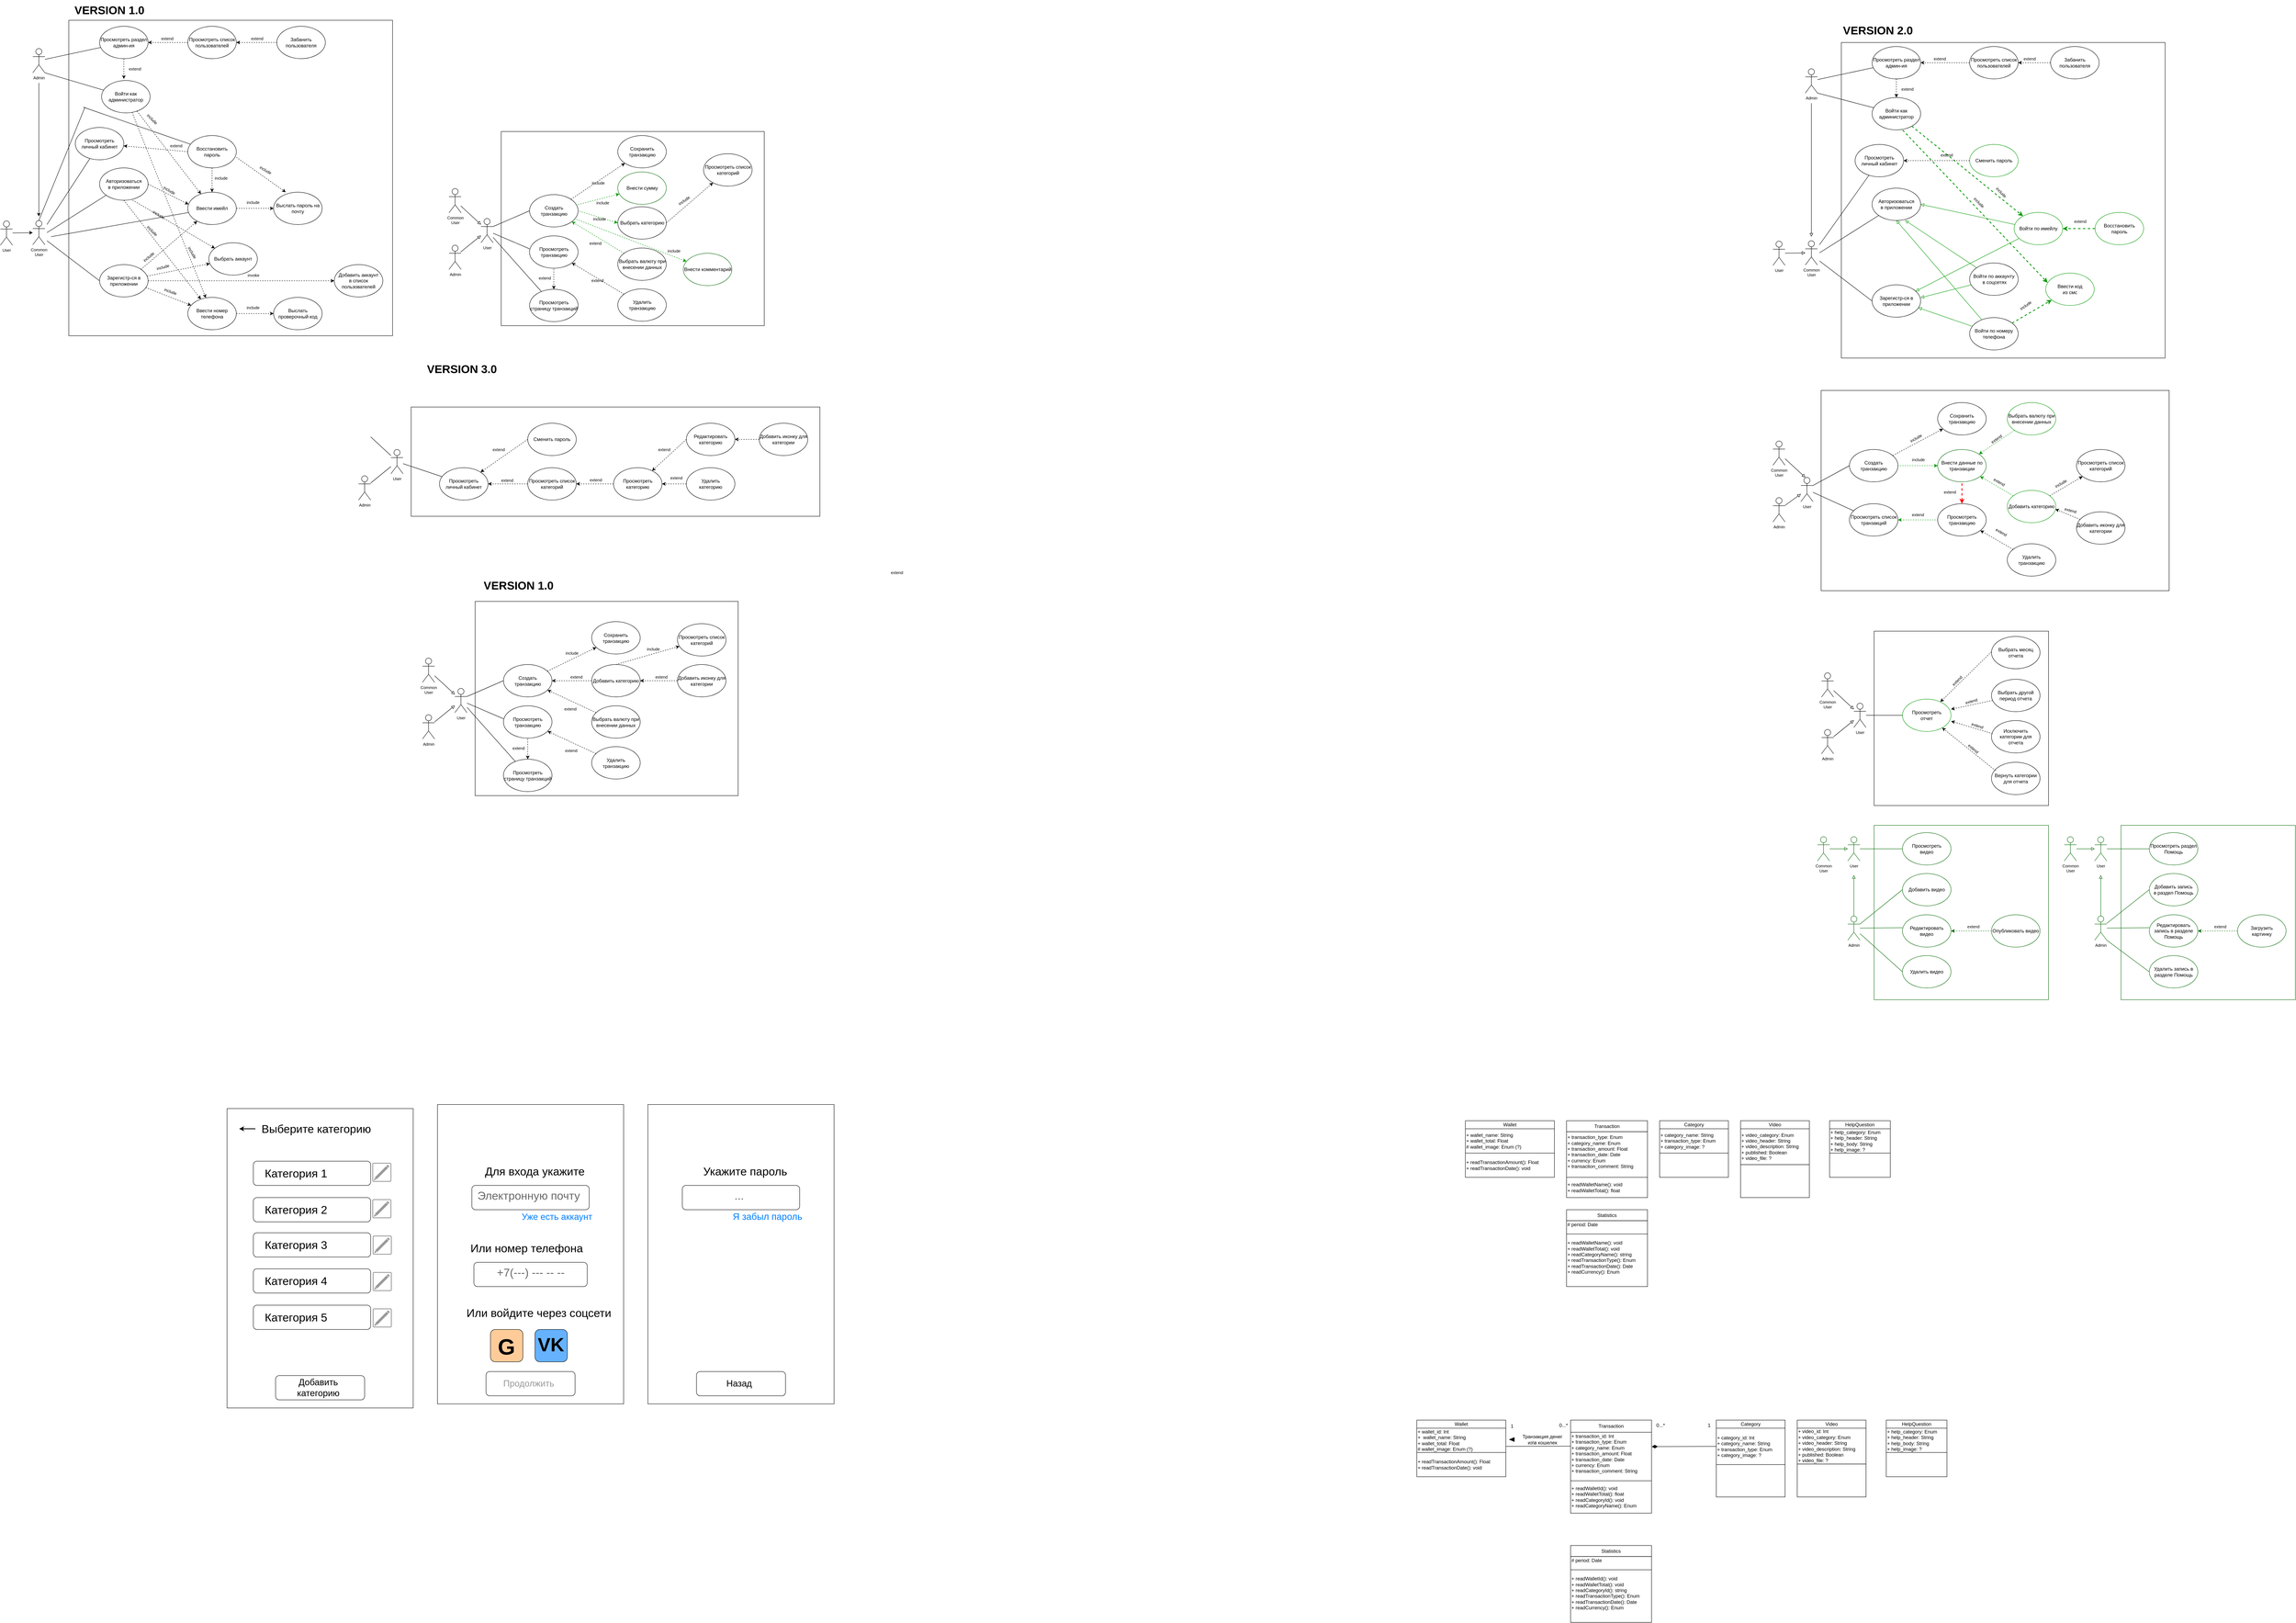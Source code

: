 <mxfile version="20.4.1" type="github">
  <diagram id="ULDQTsybcPubR5Zz3P0X" name="Page-1">
    <mxGraphModel dx="614" dy="1419" grid="1" gridSize="10" guides="1" tooltips="1" connect="1" arrows="1" fold="1" page="1" pageScale="1" pageWidth="850" pageHeight="1100" math="0" shadow="0">
      <root>
        <mxCell id="0" />
        <mxCell id="1" parent="0" />
        <mxCell id="iH67yDx8k5spiiFpo-aq-255" value="" style="whiteSpace=wrap;html=1;fontSize=10;fillColor=none;" parent="1" vertex="1">
          <mxGeometry x="769" y="-980" width="800" height="780" as="geometry" />
        </mxCell>
        <mxCell id="iH67yDx8k5spiiFpo-aq-124" value="" style="whiteSpace=wrap;html=1;fontSize=10;fillColor=none;" parent="1" vertex="1">
          <mxGeometry x="1837.5" y="-705" width="650" height="480" as="geometry" />
        </mxCell>
        <mxCell id="iH67yDx8k5spiiFpo-aq-78" value="" style="whiteSpace=wrap;html=1;aspect=fixed;fontSize=10;fillColor=none;strokeColor=#006600;" parent="1" vertex="1">
          <mxGeometry x="5230" y="1010" width="431" height="431" as="geometry" />
        </mxCell>
        <mxCell id="iH67yDx8k5spiiFpo-aq-108" value="" style="whiteSpace=wrap;html=1;aspect=fixed;fontSize=10;fillColor=none;" parent="1" vertex="1">
          <mxGeometry x="5230" y="530" width="431" height="431" as="geometry" />
        </mxCell>
        <mxCell id="iH67yDx8k5spiiFpo-aq-93" value="" style="whiteSpace=wrap;html=1;aspect=fixed;fontSize=10;fillColor=none;strokeColor=#006600;" parent="1" vertex="1">
          <mxGeometry x="5840" y="1010" width="431" height="431" as="geometry" />
        </mxCell>
        <mxCell id="iH67yDx8k5spiiFpo-aq-1" value="Ввести имейл" style="ellipse;whiteSpace=wrap;html=1;flipH=1;" parent="1" vertex="1">
          <mxGeometry x="1063" y="-555" width="120" height="80" as="geometry" />
        </mxCell>
        <mxCell id="iH67yDx8k5spiiFpo-aq-3" value="Просмотреть личный кабинет" style="ellipse;whiteSpace=wrap;html=1;" parent="1" vertex="1">
          <mxGeometry x="785" y="-715" width="120" height="80" as="geometry" />
        </mxCell>
        <mxCell id="iH67yDx8k5spiiFpo-aq-4" value="Выбрать валюту при внесении данных" style="ellipse;whiteSpace=wrap;html=1;" parent="1" vertex="1">
          <mxGeometry x="2125.5" y="-417" width="120" height="80" as="geometry" />
        </mxCell>
        <mxCell id="iH67yDx8k5spiiFpo-aq-6" value="&lt;div&gt;Выбрать категорию&lt;/div&gt;" style="ellipse;whiteSpace=wrap;html=1;" parent="1" vertex="1">
          <mxGeometry x="2125.5" y="-519" width="120" height="80" as="geometry" />
        </mxCell>
        <mxCell id="iH67yDx8k5spiiFpo-aq-7" value="Забанить пользователя" style="ellipse;whiteSpace=wrap;html=1;" parent="1" vertex="1">
          <mxGeometry x="1283" y="-965" width="120" height="80" as="geometry" />
        </mxCell>
        <mxCell id="iH67yDx8k5spiiFpo-aq-8" value="Просмотреть список пользователей" style="ellipse;whiteSpace=wrap;html=1;" parent="1" vertex="1">
          <mxGeometry x="1063" y="-965" width="120" height="80" as="geometry" />
        </mxCell>
        <mxCell id="iH67yDx8k5spiiFpo-aq-19" value="Выбрать месяц отчета" style="ellipse;whiteSpace=wrap;html=1;" parent="1" vertex="1">
          <mxGeometry x="5520" y="543" width="120" height="80" as="geometry" />
        </mxCell>
        <mxCell id="iH67yDx8k5spiiFpo-aq-20" value="Выбрать другой период отчета" style="ellipse;whiteSpace=wrap;html=1;" parent="1" vertex="1">
          <mxGeometry x="5520" y="649" width="120" height="80" as="geometry" />
        </mxCell>
        <mxCell id="iH67yDx8k5spiiFpo-aq-22" value="Опубликовать видео" style="ellipse;whiteSpace=wrap;html=1;strokeColor=#006600;" parent="1" vertex="1">
          <mxGeometry x="5520" y="1231" width="120" height="80" as="geometry" />
        </mxCell>
        <mxCell id="iH67yDx8k5spiiFpo-aq-23" value="Удалить видео" style="ellipse;whiteSpace=wrap;html=1;strokeColor=#006600;" parent="1" vertex="1">
          <mxGeometry x="5300" y="1332" width="120" height="80" as="geometry" />
        </mxCell>
        <mxCell id="iH67yDx8k5spiiFpo-aq-24" value="Редактировать видео" style="ellipse;whiteSpace=wrap;html=1;strokeColor=#006600;" parent="1" vertex="1">
          <mxGeometry x="5300" y="1231" width="120" height="80" as="geometry" />
        </mxCell>
        <mxCell id="iH67yDx8k5spiiFpo-aq-25" value="&lt;div&gt;Добавить видео&lt;/div&gt;" style="ellipse;whiteSpace=wrap;html=1;strokeColor=#006600;" parent="1" vertex="1">
          <mxGeometry x="5300" y="1129" width="120" height="80" as="geometry" />
        </mxCell>
        <mxCell id="iH67yDx8k5spiiFpo-aq-26" value="&lt;div&gt;Просмотреть &lt;br&gt;&lt;/div&gt;&lt;div&gt;видео&lt;/div&gt;" style="ellipse;whiteSpace=wrap;html=1;strokeColor=#006600;" parent="1" vertex="1">
          <mxGeometry x="5300" y="1028" width="120" height="80" as="geometry" />
        </mxCell>
        <mxCell id="iH67yDx8k5spiiFpo-aq-29" value="&lt;div&gt;Авторизоваться&lt;/div&gt;&lt;div&gt;в приложении&lt;br&gt;&lt;/div&gt;" style="ellipse;whiteSpace=wrap;html=1;flipH=1;" parent="1" vertex="1">
          <mxGeometry x="845" y="-615" width="120" height="80" as="geometry" />
        </mxCell>
        <mxCell id="iH67yDx8k5spiiFpo-aq-30" value="Ввести номер телефона" style="ellipse;whiteSpace=wrap;html=1;flipH=1;" parent="1" vertex="1">
          <mxGeometry x="1063" y="-295" width="120" height="80" as="geometry" />
        </mxCell>
        <mxCell id="iH67yDx8k5spiiFpo-aq-31" value="Войти как администратор" style="ellipse;whiteSpace=wrap;html=1;" parent="1" vertex="1">
          <mxGeometry x="850" y="-831" width="120" height="80" as="geometry" />
        </mxCell>
        <mxCell id="iH67yDx8k5spiiFpo-aq-33" value="Исключить категории для отчета" style="ellipse;whiteSpace=wrap;html=1;" parent="1" vertex="1">
          <mxGeometry x="5520" y="751" width="120" height="80" as="geometry" />
        </mxCell>
        <mxCell id="iH67yDx8k5spiiFpo-aq-42" value="extend" style="text;html=1;align=center;verticalAlign=middle;resizable=0;points=[];autosize=1;strokeColor=none;fillColor=none;fontSize=10;" parent="1" vertex="1">
          <mxGeometry x="5450" y="1245" width="50" height="30" as="geometry" />
        </mxCell>
        <mxCell id="iH67yDx8k5spiiFpo-aq-43" value="" style="endArrow=classic;html=1;rounded=0;dashed=1;strokeColor=#006600;" parent="1" source="iH67yDx8k5spiiFpo-aq-22" target="iH67yDx8k5spiiFpo-aq-24" edge="1">
          <mxGeometry width="50" height="50" relative="1" as="geometry">
            <mxPoint x="5500" y="1283" as="sourcePoint" />
            <mxPoint x="5430" y="1283" as="targetPoint" />
          </mxGeometry>
        </mxCell>
        <mxCell id="iH67yDx8k5spiiFpo-aq-50" value="" style="endArrow=classic;html=1;rounded=0;dashed=1;" parent="1" source="iH67yDx8k5spiiFpo-aq-7" target="iH67yDx8k5spiiFpo-aq-8" edge="1">
          <mxGeometry width="50" height="50" relative="1" as="geometry">
            <mxPoint x="1283" y="-925" as="sourcePoint" />
            <mxPoint x="1185" y="-905" as="targetPoint" />
          </mxGeometry>
        </mxCell>
        <mxCell id="iH67yDx8k5spiiFpo-aq-51" value="extend" style="text;html=1;align=center;verticalAlign=middle;resizable=0;points=[];autosize=1;strokeColor=none;fillColor=none;fontSize=10;flipV=1;flipH=1;" parent="1" vertex="1">
          <mxGeometry x="1209" y="-950" width="50" height="30" as="geometry" />
        </mxCell>
        <mxCell id="iH67yDx8k5spiiFpo-aq-52" value="" style="endArrow=classic;html=1;rounded=0;dashed=1;endFill=1;startArrow=none;startFill=0;strokeColor=#009900;" parent="1" source="iH67yDx8k5spiiFpo-aq-4" target="iH67yDx8k5spiiFpo-aq-127" edge="1">
          <mxGeometry width="50" height="50" relative="1" as="geometry">
            <mxPoint x="1516.5" y="-915" as="sourcePoint" />
            <mxPoint x="1417.5" y="-915" as="targetPoint" />
          </mxGeometry>
        </mxCell>
        <mxCell id="iH67yDx8k5spiiFpo-aq-55" value="" style="endArrow=none;html=1;rounded=0;dashed=1;exitX=0;exitY=0.5;exitDx=0;exitDy=0;entryX=1;entryY=0.5;entryDx=0;entryDy=0;endFill=0;startArrow=classic;startFill=1;strokeColor=#009900;" parent="1" source="iH67yDx8k5spiiFpo-aq-6" target="iH67yDx8k5spiiFpo-aq-127" edge="1">
          <mxGeometry width="50" height="50" relative="1" as="geometry">
            <mxPoint x="1527.5" y="-905" as="sourcePoint" />
            <mxPoint x="1403.58" y="-888.36" as="targetPoint" />
          </mxGeometry>
        </mxCell>
        <mxCell id="iH67yDx8k5spiiFpo-aq-62" value="" style="endArrow=classic;html=1;rounded=0;dashed=1;fontSize=10;exitX=1;exitY=0.5;exitDx=0;exitDy=0;" parent="1" source="iH67yDx8k5spiiFpo-aq-6" target="iH67yDx8k5spiiFpo-aq-63" edge="1">
          <mxGeometry width="50" height="50" relative="1" as="geometry">
            <mxPoint x="1607.5" y="-1005" as="sourcePoint" />
            <mxPoint x="1657.5" y="-1055" as="targetPoint" />
          </mxGeometry>
        </mxCell>
        <mxCell id="iH67yDx8k5spiiFpo-aq-63" value="Просмотреть список категорий" style="ellipse;whiteSpace=wrap;html=1;" parent="1" vertex="1">
          <mxGeometry x="2337.5" y="-650" width="120" height="80" as="geometry" />
        </mxCell>
        <mxCell id="iH67yDx8k5spiiFpo-aq-75" value="" style="endArrow=none;html=1;rounded=0;fontSize=10;entryX=0;entryY=0.5;entryDx=0;entryDy=0;exitX=1;exitY=0.333;exitDx=0;exitDy=0;exitPerimeter=0;strokeColor=#006600;" parent="1" source="iH67yDx8k5spiiFpo-aq-288" target="iH67yDx8k5spiiFpo-aq-25" edge="1">
          <mxGeometry width="50" height="50" relative="1" as="geometry">
            <mxPoint x="5210" y="1172.429" as="sourcePoint" />
            <mxPoint x="5280" y="1193" as="targetPoint" />
          </mxGeometry>
        </mxCell>
        <mxCell id="iH67yDx8k5spiiFpo-aq-76" value="" style="endArrow=none;html=1;rounded=0;fontSize=10;entryX=0;entryY=0.4;entryDx=0;entryDy=0;entryPerimeter=0;strokeColor=#006600;" parent="1" source="iH67yDx8k5spiiFpo-aq-288" target="iH67yDx8k5spiiFpo-aq-24" edge="1">
          <mxGeometry width="50" height="50" relative="1" as="geometry">
            <mxPoint x="5210" y="1185.857" as="sourcePoint" />
            <mxPoint x="5290" y="1283" as="targetPoint" />
          </mxGeometry>
        </mxCell>
        <mxCell id="iH67yDx8k5spiiFpo-aq-77" value="" style="endArrow=none;html=1;rounded=0;fontSize=10;entryX=0;entryY=0.5;entryDx=0;entryDy=0;strokeColor=#006600;" parent="1" source="iH67yDx8k5spiiFpo-aq-288" target="iH67yDx8k5spiiFpo-aq-23" edge="1">
          <mxGeometry width="50" height="50" relative="1" as="geometry">
            <mxPoint x="5210" y="1203" as="sourcePoint" />
            <mxPoint x="5290" y="1283" as="targetPoint" />
          </mxGeometry>
        </mxCell>
        <mxCell id="iH67yDx8k5spiiFpo-aq-80" value="Удалить запись в разделе Помощь" style="ellipse;whiteSpace=wrap;html=1;strokeColor=#006600;" parent="1" vertex="1">
          <mxGeometry x="5910" y="1332" width="120" height="80" as="geometry" />
        </mxCell>
        <mxCell id="iH67yDx8k5spiiFpo-aq-81" value="Редактировать запись в разделе Помощь" style="ellipse;whiteSpace=wrap;html=1;strokeColor=#006600;" parent="1" vertex="1">
          <mxGeometry x="5910" y="1231" width="120" height="80" as="geometry" />
        </mxCell>
        <mxCell id="iH67yDx8k5spiiFpo-aq-82" value="&lt;div&gt;Добавить запись &lt;br&gt;&lt;/div&gt;&lt;div&gt;в раздел Помощь&lt;br&gt;&lt;/div&gt;" style="ellipse;whiteSpace=wrap;html=1;strokeColor=#006600;" parent="1" vertex="1">
          <mxGeometry x="5910" y="1129" width="120" height="80" as="geometry" />
        </mxCell>
        <mxCell id="iH67yDx8k5spiiFpo-aq-83" value="&lt;div&gt;Просмотреть раздел Помощь&lt;br&gt;&lt;/div&gt;" style="ellipse;whiteSpace=wrap;html=1;strokeColor=#006600;" parent="1" vertex="1">
          <mxGeometry x="5910" y="1028" width="120" height="80" as="geometry" />
        </mxCell>
        <mxCell id="iH67yDx8k5spiiFpo-aq-86" value="User" style="shape=umlActor;verticalLabelPosition=bottom;verticalAlign=top;html=1;outlineConnect=0;fontSize=10;strokeColor=#006600;" parent="1" vertex="1">
          <mxGeometry x="5775" y="1038" width="30" height="60" as="geometry" />
        </mxCell>
        <mxCell id="iH67yDx8k5spiiFpo-aq-87" value="Admin" style="shape=umlActor;verticalLabelPosition=bottom;verticalAlign=top;html=1;outlineConnect=0;fontSize=10;strokeColor=#006600;" parent="1" vertex="1">
          <mxGeometry x="5775" y="1234" width="30" height="60" as="geometry" />
        </mxCell>
        <mxCell id="iH67yDx8k5spiiFpo-aq-90" value="" style="endArrow=none;html=1;rounded=0;fontSize=10;entryX=0;entryY=0.5;entryDx=0;entryDy=0;strokeColor=#006600;" parent="1" source="iH67yDx8k5spiiFpo-aq-87" target="iH67yDx8k5spiiFpo-aq-82" edge="1">
          <mxGeometry width="50" height="50" relative="1" as="geometry">
            <mxPoint x="5840" y="1243" as="sourcePoint" />
            <mxPoint x="5890" y="1193" as="targetPoint" />
          </mxGeometry>
        </mxCell>
        <mxCell id="iH67yDx8k5spiiFpo-aq-91" value="" style="endArrow=none;html=1;rounded=0;fontSize=10;entryX=0;entryY=0.4;entryDx=0;entryDy=0;entryPerimeter=0;strokeColor=#006600;" parent="1" source="iH67yDx8k5spiiFpo-aq-87" target="iH67yDx8k5spiiFpo-aq-81" edge="1">
          <mxGeometry width="50" height="50" relative="1" as="geometry">
            <mxPoint x="5850" y="1333" as="sourcePoint" />
            <mxPoint x="5900" y="1283" as="targetPoint" />
          </mxGeometry>
        </mxCell>
        <mxCell id="iH67yDx8k5spiiFpo-aq-92" value="" style="endArrow=none;html=1;rounded=0;fontSize=10;exitX=1;exitY=1;exitDx=0;exitDy=0;exitPerimeter=0;entryX=0;entryY=0.5;entryDx=0;entryDy=0;strokeColor=#006600;" parent="1" source="iH67yDx8k5spiiFpo-aq-87" target="iH67yDx8k5spiiFpo-aq-80" edge="1">
          <mxGeometry width="50" height="50" relative="1" as="geometry">
            <mxPoint x="5850" y="1333" as="sourcePoint" />
            <mxPoint x="5900" y="1283" as="targetPoint" />
          </mxGeometry>
        </mxCell>
        <mxCell id="iH67yDx8k5spiiFpo-aq-94" value="Вернуть категории для отчета" style="ellipse;whiteSpace=wrap;html=1;" parent="1" vertex="1">
          <mxGeometry x="5520" y="854" width="120" height="80" as="geometry" />
        </mxCell>
        <mxCell id="iH67yDx8k5spiiFpo-aq-98" value="&lt;div&gt;Просмотреть &lt;br&gt;&lt;/div&gt;&lt;div&gt;отчет&lt;br&gt;&lt;/div&gt;" style="ellipse;whiteSpace=wrap;html=1;strokeColor=#009900;" parent="1" vertex="1">
          <mxGeometry x="5300" y="698" width="120" height="80" as="geometry" />
        </mxCell>
        <mxCell id="iH67yDx8k5spiiFpo-aq-99" value="extend" style="text;html=1;align=center;verticalAlign=middle;resizable=0;points=[];autosize=1;strokeColor=none;fillColor=none;fontSize=10;rotation=18;" parent="1" vertex="1">
          <mxGeometry x="5459.5" y="748" width="50" height="30" as="geometry" />
        </mxCell>
        <mxCell id="iH67yDx8k5spiiFpo-aq-101" value="&lt;div&gt;Common&lt;/div&gt;&lt;div&gt;User&lt;br&gt;&lt;/div&gt;" style="shape=umlActor;verticalLabelPosition=bottom;verticalAlign=top;html=1;outlineConnect=0;fontSize=10;" parent="1" vertex="1">
          <mxGeometry x="5100" y="633" width="30" height="60" as="geometry" />
        </mxCell>
        <mxCell id="iH67yDx8k5spiiFpo-aq-102" value="User" style="shape=umlActor;verticalLabelPosition=bottom;verticalAlign=top;html=1;outlineConnect=0;fontSize=10;" parent="1" vertex="1">
          <mxGeometry x="5180" y="708" width="30" height="60" as="geometry" />
        </mxCell>
        <mxCell id="iH67yDx8k5spiiFpo-aq-104" value="" style="endArrow=none;html=1;rounded=0;fontSize=10;" parent="1" source="iH67yDx8k5spiiFpo-aq-102" target="iH67yDx8k5spiiFpo-aq-98" edge="1">
          <mxGeometry width="50" height="50" relative="1" as="geometry">
            <mxPoint x="5220" y="673" as="sourcePoint" />
            <mxPoint x="5300" y="653" as="targetPoint" />
          </mxGeometry>
        </mxCell>
        <mxCell id="iH67yDx8k5spiiFpo-aq-109" value="Admin" style="shape=umlActor;verticalLabelPosition=bottom;verticalAlign=top;html=1;outlineConnect=0;fontSize=10;" parent="1" vertex="1">
          <mxGeometry x="5100" y="773" width="30" height="60" as="geometry" />
        </mxCell>
        <mxCell id="iH67yDx8k5spiiFpo-aq-111" value="extend" style="text;html=1;align=center;verticalAlign=middle;resizable=0;points=[];autosize=1;strokeColor=none;fillColor=none;fontSize=10;rotation=-45;" parent="1" vertex="1">
          <mxGeometry x="5409.5" y="638" width="50" height="30" as="geometry" />
        </mxCell>
        <mxCell id="iH67yDx8k5spiiFpo-aq-112" value="" style="endArrow=classic;html=1;rounded=0;dashed=1;" parent="1" target="iH67yDx8k5spiiFpo-aq-98" edge="1">
          <mxGeometry width="50" height="50" relative="1" as="geometry">
            <mxPoint x="5520" y="581" as="sourcePoint" />
            <mxPoint x="5420" y="581" as="targetPoint" />
          </mxGeometry>
        </mxCell>
        <mxCell id="iH67yDx8k5spiiFpo-aq-113" value="" style="endArrow=classic;html=1;rounded=0;dashed=1;" parent="1" source="iH67yDx8k5spiiFpo-aq-20" edge="1">
          <mxGeometry width="50" height="50" relative="1" as="geometry">
            <mxPoint x="5530" y="591" as="sourcePoint" />
            <mxPoint x="5420" y="723" as="targetPoint" />
          </mxGeometry>
        </mxCell>
        <mxCell id="iH67yDx8k5spiiFpo-aq-114" value="" style="endArrow=classic;html=1;rounded=0;dashed=1;exitX=0.024;exitY=0.404;exitDx=0;exitDy=0;exitPerimeter=0;entryX=1.003;entryY=0.681;entryDx=0;entryDy=0;entryPerimeter=0;" parent="1" source="iH67yDx8k5spiiFpo-aq-33" target="iH67yDx8k5spiiFpo-aq-98" edge="1">
          <mxGeometry width="50" height="50" relative="1" as="geometry">
            <mxPoint x="5532.438" y="710.287" as="sourcePoint" />
            <mxPoint x="5420" y="733" as="targetPoint" />
          </mxGeometry>
        </mxCell>
        <mxCell id="iH67yDx8k5spiiFpo-aq-115" value="" style="endArrow=classic;html=1;rounded=0;fontSize=10;exitX=0.083;exitY=0.258;exitDx=0;exitDy=0;exitPerimeter=0;dashed=1;" parent="1" source="iH67yDx8k5spiiFpo-aq-94" target="iH67yDx8k5spiiFpo-aq-98" edge="1">
          <mxGeometry width="50" height="50" relative="1" as="geometry">
            <mxPoint x="5410" y="853" as="sourcePoint" />
            <mxPoint x="5460" y="803" as="targetPoint" />
          </mxGeometry>
        </mxCell>
        <mxCell id="iH67yDx8k5spiiFpo-aq-116" value="" style="endArrow=block;html=1;rounded=0;fontSize=10;endFill=0;" parent="1" source="iH67yDx8k5spiiFpo-aq-109" target="iH67yDx8k5spiiFpo-aq-102" edge="1">
          <mxGeometry width="50" height="50" relative="1" as="geometry">
            <mxPoint x="5230" y="863" as="sourcePoint" />
            <mxPoint x="5280" y="813" as="targetPoint" />
          </mxGeometry>
        </mxCell>
        <mxCell id="iH67yDx8k5spiiFpo-aq-117" value="" style="endArrow=block;html=1;rounded=0;fontSize=10;endFill=0;" parent="1" source="iH67yDx8k5spiiFpo-aq-101" edge="1">
          <mxGeometry width="50" height="50" relative="1" as="geometry">
            <mxPoint x="5230" y="863" as="sourcePoint" />
            <mxPoint x="5180" y="723" as="targetPoint" />
          </mxGeometry>
        </mxCell>
        <mxCell id="iH67yDx8k5spiiFpo-aq-118" value="extend" style="text;html=1;align=center;verticalAlign=middle;resizable=0;points=[];autosize=1;strokeColor=none;fillColor=none;fontSize=10;rotation=-15;" parent="1" vertex="1">
          <mxGeometry x="5445" y="688" width="50" height="30" as="geometry" />
        </mxCell>
        <mxCell id="iH67yDx8k5spiiFpo-aq-119" value="extend" style="text;html=1;align=center;verticalAlign=middle;resizable=0;points=[];autosize=1;strokeColor=none;fillColor=none;fontSize=10;rotation=40;" parent="1" vertex="1">
          <mxGeometry x="5450" y="805" width="50" height="30" as="geometry" />
        </mxCell>
        <mxCell id="iH67yDx8k5spiiFpo-aq-120" value="&lt;div&gt;Загрузить&lt;/div&gt;&lt;div&gt;картинку&lt;/div&gt;" style="ellipse;whiteSpace=wrap;html=1;strokeColor=#006600;" parent="1" vertex="1">
          <mxGeometry x="6128" y="1231" width="120" height="80" as="geometry" />
        </mxCell>
        <mxCell id="iH67yDx8k5spiiFpo-aq-121" value="extend" style="text;html=1;align=center;verticalAlign=middle;resizable=0;points=[];autosize=1;strokeColor=none;fillColor=none;fontSize=10;" parent="1" vertex="1">
          <mxGeometry x="6060" y="1245" width="50" height="30" as="geometry" />
        </mxCell>
        <mxCell id="iH67yDx8k5spiiFpo-aq-122" value="" style="endArrow=classic;html=1;rounded=0;dashed=1;strokeColor=#006600;" parent="1" source="iH67yDx8k5spiiFpo-aq-120" target="iH67yDx8k5spiiFpo-aq-81" edge="1">
          <mxGeometry width="50" height="50" relative="1" as="geometry">
            <mxPoint x="6120" y="1271" as="sourcePoint" />
            <mxPoint x="6030" y="1271" as="targetPoint" />
          </mxGeometry>
        </mxCell>
        <mxCell id="iH67yDx8k5spiiFpo-aq-126" value="Просмотреть транзакцию" style="ellipse;whiteSpace=wrap;html=1;" parent="1" vertex="1">
          <mxGeometry x="1907.5" y="-447" width="120" height="80" as="geometry" />
        </mxCell>
        <mxCell id="iH67yDx8k5spiiFpo-aq-127" value="&lt;div&gt;Создать &lt;br&gt;&lt;/div&gt;&lt;div&gt;транзакцию&lt;/div&gt;" style="ellipse;whiteSpace=wrap;html=1;" parent="1" vertex="1">
          <mxGeometry x="1907.5" y="-549" width="120" height="80" as="geometry" />
        </mxCell>
        <mxCell id="iH67yDx8k5spiiFpo-aq-133" value="" style="endArrow=none;html=1;rounded=0;fontSize=10;entryX=0;entryY=0.5;entryDx=0;entryDy=0;exitX=1;exitY=0.333;exitDx=0;exitDy=0;exitPerimeter=0;" parent="1" source="iH67yDx8k5spiiFpo-aq-161" target="iH67yDx8k5spiiFpo-aq-127" edge="1">
          <mxGeometry width="50" height="50" relative="1" as="geometry">
            <mxPoint x="1817.5" y="-505.571" as="sourcePoint" />
            <mxPoint x="1887.5" y="-485" as="targetPoint" />
          </mxGeometry>
        </mxCell>
        <mxCell id="iH67yDx8k5spiiFpo-aq-134" value="" style="endArrow=none;html=1;rounded=0;fontSize=10;entryX=0;entryY=0.4;entryDx=0;entryDy=0;entryPerimeter=0;" parent="1" source="iH67yDx8k5spiiFpo-aq-161" target="iH67yDx8k5spiiFpo-aq-126" edge="1">
          <mxGeometry width="50" height="50" relative="1" as="geometry">
            <mxPoint x="1867.5" y="-435" as="sourcePoint" />
            <mxPoint x="1897.5" y="-395" as="targetPoint" />
          </mxGeometry>
        </mxCell>
        <mxCell id="iH67yDx8k5spiiFpo-aq-136" value="&lt;div&gt;Удалить &lt;br&gt;&lt;/div&gt;&lt;div&gt;транзакцию&lt;/div&gt;" style="ellipse;whiteSpace=wrap;html=1;" parent="1" vertex="1">
          <mxGeometry x="2125.5" y="-316" width="120" height="80" as="geometry" />
        </mxCell>
        <mxCell id="iH67yDx8k5spiiFpo-aq-137" value="extend" style="text;html=1;align=center;verticalAlign=middle;resizable=0;points=[];autosize=1;strokeColor=none;fillColor=none;fontSize=10;" parent="1" vertex="1">
          <mxGeometry x="2044.5" y="-444" width="50" height="30" as="geometry" />
        </mxCell>
        <mxCell id="iH67yDx8k5spiiFpo-aq-138" value="" style="endArrow=classic;html=1;rounded=0;dashed=1;" parent="1" source="iH67yDx8k5spiiFpo-aq-136" target="iH67yDx8k5spiiFpo-aq-126" edge="1">
          <mxGeometry width="50" height="50" relative="1" as="geometry">
            <mxPoint x="2117.5" y="-407" as="sourcePoint" />
            <mxPoint x="2027.5" y="-407" as="targetPoint" />
          </mxGeometry>
        </mxCell>
        <mxCell id="iH67yDx8k5spiiFpo-aq-141" value="include" style="text;html=1;align=center;verticalAlign=middle;resizable=0;points=[];autosize=1;strokeColor=none;fillColor=none;fontSize=10;flipV=1;flipH=1;rotation=-35;" parent="1" vertex="1">
          <mxGeometry x="2258.5" y="-549" width="60" height="30" as="geometry" />
        </mxCell>
        <mxCell id="iH67yDx8k5spiiFpo-aq-145" value="include" style="text;html=1;align=center;verticalAlign=middle;resizable=0;points=[];autosize=1;strokeColor=none;fillColor=none;fontSize=10;" parent="1" vertex="1">
          <mxGeometry x="2057.5" y="-544" width="60" height="30" as="geometry" />
        </mxCell>
        <mxCell id="iH67yDx8k5spiiFpo-aq-146" value="extend" style="text;html=1;align=center;verticalAlign=middle;resizable=0;points=[];autosize=1;strokeColor=none;fillColor=none;fontSize=10;" parent="1" vertex="1">
          <mxGeometry x="2049.5" y="-352" width="50" height="30" as="geometry" />
        </mxCell>
        <mxCell id="iH67yDx8k5spiiFpo-aq-147" value="&lt;div&gt;Сохранить&lt;/div&gt;&lt;div&gt;транзакцию&lt;br&gt;&lt;/div&gt;" style="ellipse;whiteSpace=wrap;html=1;" parent="1" vertex="1">
          <mxGeometry x="2125.5" y="-695" width="120" height="80" as="geometry" />
        </mxCell>
        <mxCell id="iH67yDx8k5spiiFpo-aq-148" value="" style="endArrow=classic;html=1;rounded=0;dashed=1;fontSize=10;" parent="1" source="iH67yDx8k5spiiFpo-aq-127" target="iH67yDx8k5spiiFpo-aq-147" edge="1">
          <mxGeometry width="50" height="50" relative="1" as="geometry">
            <mxPoint x="2535.004" y="-717.37" as="sourcePoint" />
            <mxPoint x="2431.26" y="-755.8" as="targetPoint" />
          </mxGeometry>
        </mxCell>
        <mxCell id="iH67yDx8k5spiiFpo-aq-149" value="include" style="text;html=1;align=center;verticalAlign=middle;resizable=0;points=[];autosize=1;strokeColor=none;fillColor=none;fontSize=10;flipV=1;flipH=1;" parent="1" vertex="1">
          <mxGeometry x="2046.5" y="-593" width="60" height="30" as="geometry" />
        </mxCell>
        <mxCell id="iH67yDx8k5spiiFpo-aq-161" value="User" style="shape=umlActor;verticalLabelPosition=bottom;verticalAlign=top;html=1;outlineConnect=0;fontSize=10;" parent="1" vertex="1">
          <mxGeometry x="1787.5" y="-490" width="30" height="60" as="geometry" />
        </mxCell>
        <mxCell id="iH67yDx8k5spiiFpo-aq-163" value="" style="endArrow=block;html=1;rounded=0;fontSize=10;endFill=0;" parent="1" target="iH67yDx8k5spiiFpo-aq-161" edge="1">
          <mxGeometry width="50" height="50" relative="1" as="geometry">
            <mxPoint x="1737.5" y="-407.187" as="sourcePoint" />
            <mxPoint x="1887.5" y="-385" as="targetPoint" />
          </mxGeometry>
        </mxCell>
        <mxCell id="iH67yDx8k5spiiFpo-aq-164" value="" style="endArrow=block;html=1;rounded=0;fontSize=10;endFill=0;" parent="1" edge="1">
          <mxGeometry width="50" height="50" relative="1" as="geometry">
            <mxPoint x="1737.5" y="-521.154" as="sourcePoint" />
            <mxPoint x="1787.5" y="-475.0" as="targetPoint" />
          </mxGeometry>
        </mxCell>
        <mxCell id="iH67yDx8k5spiiFpo-aq-167" value="Просмотреть страницу транзакций" style="ellipse;whiteSpace=wrap;html=1;" parent="1" vertex="1">
          <mxGeometry x="1907.5" y="-315" width="120" height="80" as="geometry" />
        </mxCell>
        <mxCell id="iH67yDx8k5spiiFpo-aq-168" value="" style="endArrow=none;html=1;rounded=0;fontSize=10;" parent="1" source="iH67yDx8k5spiiFpo-aq-167" target="iH67yDx8k5spiiFpo-aq-161" edge="1">
          <mxGeometry width="50" height="50" relative="1" as="geometry">
            <mxPoint x="1687.5" y="-355" as="sourcePoint" />
            <mxPoint x="1737.5" y="-405" as="targetPoint" />
          </mxGeometry>
        </mxCell>
        <mxCell id="iH67yDx8k5spiiFpo-aq-173" value="" style="endArrow=classic;html=1;rounded=0;dashed=1;" parent="1" target="iH67yDx8k5spiiFpo-aq-167" edge="1">
          <mxGeometry width="50" height="50" relative="1" as="geometry">
            <mxPoint x="1967.5" y="-365" as="sourcePoint" />
            <mxPoint x="2026.815" y="-374.215" as="targetPoint" />
          </mxGeometry>
        </mxCell>
        <mxCell id="iH67yDx8k5spiiFpo-aq-174" value="extend" style="text;html=1;align=center;verticalAlign=middle;resizable=0;points=[];autosize=1;strokeColor=none;fillColor=none;fontSize=10;" parent="1" vertex="1">
          <mxGeometry x="1919.5" y="-358" width="50" height="30" as="geometry" />
        </mxCell>
        <mxCell id="iH67yDx8k5spiiFpo-aq-186" value="&lt;div&gt;Common&lt;/div&gt;&lt;div&gt;User&lt;br&gt;&lt;/div&gt;" style="shape=umlActor;verticalLabelPosition=bottom;verticalAlign=top;html=1;outlineConnect=0;fontSize=10;strokeColor=#006600;" parent="1" vertex="1">
          <mxGeometry x="5700" y="1038" width="30" height="60" as="geometry" />
        </mxCell>
        <mxCell id="iH67yDx8k5spiiFpo-aq-188" value="" style="endArrow=block;html=1;rounded=0;fontSize=10;strokeColor=#006600;endFill=0;" parent="1" source="iH67yDx8k5spiiFpo-aq-87" edge="1">
          <mxGeometry width="50" height="50" relative="1" as="geometry">
            <mxPoint x="5805" y="1093" as="sourcePoint" />
            <mxPoint x="5790" y="1133" as="targetPoint" />
          </mxGeometry>
        </mxCell>
        <mxCell id="iH67yDx8k5spiiFpo-aq-191" value="Зарегистр-ся в приложении" style="ellipse;whiteSpace=wrap;html=1;flipH=1;" parent="1" vertex="1">
          <mxGeometry x="845" y="-376" width="120" height="80" as="geometry" />
        </mxCell>
        <mxCell id="iH67yDx8k5spiiFpo-aq-192" value="Выслать проверочный код" style="ellipse;whiteSpace=wrap;html=1;flipH=1;" parent="1" vertex="1">
          <mxGeometry x="1275" y="-295" width="120" height="80" as="geometry" />
        </mxCell>
        <mxCell id="iH67yDx8k5spiiFpo-aq-193" value="Выслать пароль на почту" style="ellipse;whiteSpace=wrap;html=1;flipH=1;" parent="1" vertex="1">
          <mxGeometry x="1275" y="-555" width="120" height="80" as="geometry" />
        </mxCell>
        <mxCell id="iH67yDx8k5spiiFpo-aq-194" value="" style="endArrow=classic;html=1;rounded=0;dashed=1;fontSize=10;exitX=0.049;exitY=0.707;exitDx=0;exitDy=0;exitPerimeter=0;" parent="1" source="iH67yDx8k5spiiFpo-aq-191" target="iH67yDx8k5spiiFpo-aq-30" edge="1">
          <mxGeometry width="50" height="50" relative="1" as="geometry">
            <mxPoint x="1073" y="-185" as="sourcePoint" />
            <mxPoint x="965" y="-235" as="targetPoint" />
          </mxGeometry>
        </mxCell>
        <mxCell id="iH67yDx8k5spiiFpo-aq-195" value="include" style="text;html=1;align=center;verticalAlign=middle;resizable=0;points=[];autosize=1;strokeColor=none;fillColor=none;fontSize=10;rotation=20;" parent="1" vertex="1">
          <mxGeometry x="990" y="-325" width="60" height="30" as="geometry" />
        </mxCell>
        <mxCell id="iH67yDx8k5spiiFpo-aq-196" value="" style="endArrow=classic;html=1;rounded=0;dashed=1;fontSize=10;exitX=1;exitY=0.5;exitDx=0;exitDy=0;entryX=0;entryY=0.5;entryDx=0;entryDy=0;" parent="1" source="iH67yDx8k5spiiFpo-aq-30" target="iH67yDx8k5spiiFpo-aq-192" edge="1">
          <mxGeometry width="50" height="50" relative="1" as="geometry">
            <mxPoint x="1073" y="-215" as="sourcePoint" />
            <mxPoint x="956.565" y="-133.847" as="targetPoint" />
          </mxGeometry>
        </mxCell>
        <mxCell id="iH67yDx8k5spiiFpo-aq-197" value="include" style="text;html=1;align=center;verticalAlign=middle;resizable=0;points=[];autosize=1;strokeColor=none;fillColor=none;fontSize=10;flipV=1;flipH=1;" parent="1" vertex="1">
          <mxGeometry x="1194" y="-285" width="60" height="30" as="geometry" />
        </mxCell>
        <mxCell id="iH67yDx8k5spiiFpo-aq-203" value="" style="endArrow=classic;html=1;rounded=0;dashed=1;fontSize=10;exitX=1;exitY=0;exitDx=0;exitDy=0;" parent="1" source="iH67yDx8k5spiiFpo-aq-191" target="iH67yDx8k5spiiFpo-aq-1" edge="1">
          <mxGeometry width="50" height="50" relative="1" as="geometry">
            <mxPoint x="1073" y="-225" as="sourcePoint" />
            <mxPoint x="975" y="-225" as="targetPoint" />
          </mxGeometry>
        </mxCell>
        <mxCell id="iH67yDx8k5spiiFpo-aq-205" value="include" style="text;html=1;align=center;verticalAlign=middle;resizable=0;points=[];autosize=1;strokeColor=none;fillColor=none;fontSize=10;rotation=45;" parent="1" vertex="1">
          <mxGeometry x="945" y="-475" width="60" height="30" as="geometry" />
        </mxCell>
        <mxCell id="iH67yDx8k5spiiFpo-aq-206" value="" style="endArrow=classic;html=1;rounded=0;dashed=1;fontSize=10;" parent="1" source="iH67yDx8k5spiiFpo-aq-1" target="iH67yDx8k5spiiFpo-aq-193" edge="1">
          <mxGeometry width="50" height="50" relative="1" as="geometry">
            <mxPoint x="1193" y="-435" as="sourcePoint" />
            <mxPoint x="1285" y="-435" as="targetPoint" />
          </mxGeometry>
        </mxCell>
        <mxCell id="iH67yDx8k5spiiFpo-aq-207" value="include" style="text;html=1;align=center;verticalAlign=middle;resizable=0;points=[];autosize=1;strokeColor=none;fillColor=none;fontSize=10;flipV=1;flipH=1;" parent="1" vertex="1">
          <mxGeometry x="1194" y="-545" width="60" height="30" as="geometry" />
        </mxCell>
        <mxCell id="iH67yDx8k5spiiFpo-aq-208" value="Выбрать аккаунт" style="ellipse;whiteSpace=wrap;html=1;flipH=1;" parent="1" vertex="1">
          <mxGeometry x="1115" y="-430" width="120" height="80" as="geometry" />
        </mxCell>
        <mxCell id="iH67yDx8k5spiiFpo-aq-209" value="&lt;div&gt;Добавить аккаунт&lt;/div&gt;&lt;div&gt;в список пользователей&lt;br&gt;&lt;/div&gt;" style="ellipse;whiteSpace=wrap;html=1;flipH=1;" parent="1" vertex="1">
          <mxGeometry x="1425" y="-376" width="120" height="80" as="geometry" />
        </mxCell>
        <mxCell id="iH67yDx8k5spiiFpo-aq-211" value="" style="endArrow=classic;html=1;rounded=0;fontSize=10;dashed=1;exitX=1;exitY=0.5;exitDx=0;exitDy=0;entryX=0;entryY=0.5;entryDx=0;entryDy=0;" parent="1" source="iH67yDx8k5spiiFpo-aq-191" target="iH67yDx8k5spiiFpo-aq-209" edge="1">
          <mxGeometry width="50" height="50" relative="1" as="geometry">
            <mxPoint x="1195" y="-265" as="sourcePoint" />
            <mxPoint x="1245" y="-315" as="targetPoint" />
          </mxGeometry>
        </mxCell>
        <mxCell id="iH67yDx8k5spiiFpo-aq-214" value="include" style="text;html=1;align=center;verticalAlign=middle;resizable=0;points=[];autosize=1;strokeColor=none;fillColor=none;fontSize=10;flipV=1;flipH=1;rotation=-15;" parent="1" vertex="1">
          <mxGeometry x="971" y="-385" width="60" height="30" as="geometry" />
        </mxCell>
        <mxCell id="iH67yDx8k5spiiFpo-aq-216" value="invoke" style="text;html=1;align=center;verticalAlign=middle;resizable=0;points=[];autosize=1;strokeColor=none;fillColor=none;fontSize=10;flipV=1;flipH=1;" parent="1" vertex="1">
          <mxGeometry x="1200" y="-365" width="50" height="30" as="geometry" />
        </mxCell>
        <mxCell id="iH67yDx8k5spiiFpo-aq-244" value="" style="endArrow=classic;html=1;rounded=0;dashed=1;fontSize=10;exitX=1;exitY=0.5;exitDx=0;exitDy=0;entryX=0.983;entryY=0.375;entryDx=0;entryDy=0;entryPerimeter=0;" parent="1" source="iH67yDx8k5spiiFpo-aq-29" target="iH67yDx8k5spiiFpo-aq-1" edge="1">
          <mxGeometry width="50" height="50" relative="1" as="geometry">
            <mxPoint x="1135" y="-395" as="sourcePoint" />
            <mxPoint x="1185" y="-445" as="targetPoint" />
          </mxGeometry>
        </mxCell>
        <mxCell id="iH67yDx8k5spiiFpo-aq-245" value="" style="endArrow=classic;html=1;rounded=0;dashed=1;fontSize=10;exitX=0.321;exitY=0.994;exitDx=0;exitDy=0;exitPerimeter=0;" parent="1" source="iH67yDx8k5spiiFpo-aq-29" target="iH67yDx8k5spiiFpo-aq-208" edge="1">
          <mxGeometry width="50" height="50" relative="1" as="geometry">
            <mxPoint x="1135" y="-395" as="sourcePoint" />
            <mxPoint x="1185" y="-445" as="targetPoint" />
          </mxGeometry>
        </mxCell>
        <mxCell id="iH67yDx8k5spiiFpo-aq-246" value="" style="endArrow=classic;html=1;rounded=0;dashed=1;fontSize=10;exitX=0.5;exitY=1;exitDx=0;exitDy=0;" parent="1" source="iH67yDx8k5spiiFpo-aq-29" target="iH67yDx8k5spiiFpo-aq-30" edge="1">
          <mxGeometry width="50" height="50" relative="1" as="geometry">
            <mxPoint x="1135" y="-395" as="sourcePoint" />
            <mxPoint x="1185" y="-445" as="targetPoint" />
          </mxGeometry>
        </mxCell>
        <mxCell id="iH67yDx8k5spiiFpo-aq-247" value="include" style="text;html=1;align=center;verticalAlign=middle;resizable=0;points=[];autosize=1;strokeColor=none;fillColor=none;fontSize=10;rotation=30;" parent="1" vertex="1">
          <mxGeometry x="987" y="-575" width="60" height="30" as="geometry" />
        </mxCell>
        <mxCell id="iH67yDx8k5spiiFpo-aq-248" value="include" style="text;html=1;align=center;verticalAlign=middle;resizable=0;points=[];autosize=1;strokeColor=none;fillColor=none;fontSize=10;rotation=30;" parent="1" vertex="1">
          <mxGeometry x="960.5" y="-515" width="60" height="30" as="geometry" />
        </mxCell>
        <mxCell id="iH67yDx8k5spiiFpo-aq-249" value="include" style="text;html=1;align=center;verticalAlign=middle;resizable=0;points=[];autosize=1;strokeColor=none;fillColor=none;fontSize=10;rotation=-40;" parent="1" vertex="1">
          <mxGeometry x="936" y="-410" width="60" height="30" as="geometry" />
        </mxCell>
        <mxCell id="iH67yDx8k5spiiFpo-aq-250" value="&lt;div&gt;Восстановить&lt;/div&gt;&lt;div&gt;пароль&lt;br&gt;&lt;/div&gt;" style="ellipse;whiteSpace=wrap;html=1;flipH=1;" parent="1" vertex="1">
          <mxGeometry x="1063" y="-695" width="120" height="80" as="geometry" />
        </mxCell>
        <mxCell id="iH67yDx8k5spiiFpo-aq-251" value="" style="endArrow=classic;html=1;rounded=0;dashed=1;fontSize=10;exitX=-0.001;exitY=0.672;exitDx=0;exitDy=0;exitPerimeter=0;" parent="1" source="iH67yDx8k5spiiFpo-aq-250" edge="1">
          <mxGeometry width="50" height="50" relative="1" as="geometry">
            <mxPoint x="1415" y="-395" as="sourcePoint" />
            <mxPoint x="1305" y="-555" as="targetPoint" />
          </mxGeometry>
        </mxCell>
        <mxCell id="iH67yDx8k5spiiFpo-aq-252" value="" style="endArrow=classic;html=1;rounded=0;dashed=1;fontSize=10;" parent="1" source="iH67yDx8k5spiiFpo-aq-250" target="iH67yDx8k5spiiFpo-aq-1" edge="1">
          <mxGeometry width="50" height="50" relative="1" as="geometry">
            <mxPoint x="1415" y="-395" as="sourcePoint" />
            <mxPoint x="1465" y="-445" as="targetPoint" />
          </mxGeometry>
        </mxCell>
        <mxCell id="iH67yDx8k5spiiFpo-aq-253" value="include" style="text;html=1;align=center;verticalAlign=middle;resizable=0;points=[];autosize=1;strokeColor=none;fillColor=none;fontSize=10;flipV=1;flipH=1;" parent="1" vertex="1">
          <mxGeometry x="1115" y="-605" width="60" height="30" as="geometry" />
        </mxCell>
        <mxCell id="iH67yDx8k5spiiFpo-aq-254" value="include" style="text;html=1;align=center;verticalAlign=middle;resizable=0;points=[];autosize=1;strokeColor=none;fillColor=none;fontSize=10;flipV=1;flipH=1;rotation=30;" parent="1" vertex="1">
          <mxGeometry x="1225" y="-625" width="60" height="30" as="geometry" />
        </mxCell>
        <mxCell id="iH67yDx8k5spiiFpo-aq-257" value="" style="endArrow=classic;html=1;rounded=0;dashed=1;fontSize=10;" parent="1" source="iH67yDx8k5spiiFpo-aq-31" target="iH67yDx8k5spiiFpo-aq-1" edge="1">
          <mxGeometry width="50" height="50" relative="1" as="geometry">
            <mxPoint x="975" y="-565" as="sourcePoint" />
            <mxPoint x="1075.04" y="-515" as="targetPoint" />
          </mxGeometry>
        </mxCell>
        <mxCell id="iH67yDx8k5spiiFpo-aq-258" value="include" style="text;html=1;align=center;verticalAlign=middle;resizable=0;points=[];autosize=1;strokeColor=none;fillColor=none;fontSize=10;flipV=1;flipH=1;rotation=45;" parent="1" vertex="1">
          <mxGeometry x="945" y="-751" width="60" height="30" as="geometry" />
        </mxCell>
        <mxCell id="iH67yDx8k5spiiFpo-aq-259" value="" style="endArrow=classic;html=1;rounded=0;dashed=1;fontSize=10;" parent="1" source="iH67yDx8k5spiiFpo-aq-191" target="iH67yDx8k5spiiFpo-aq-208" edge="1">
          <mxGeometry width="50" height="50" relative="1" as="geometry">
            <mxPoint x="957.426" y="-354.284" as="sourcePoint" />
            <mxPoint x="1096.194" y="-473.41" as="targetPoint" />
          </mxGeometry>
        </mxCell>
        <mxCell id="iH67yDx8k5spiiFpo-aq-260" value="" style="endArrow=classic;html=1;rounded=0;dashed=1;fontSize=10;" parent="1" source="iH67yDx8k5spiiFpo-aq-31" target="iH67yDx8k5spiiFpo-aq-30" edge="1">
          <mxGeometry width="50" height="50" relative="1" as="geometry">
            <mxPoint x="1085" y="-415" as="sourcePoint" />
            <mxPoint x="1135" y="-465" as="targetPoint" />
          </mxGeometry>
        </mxCell>
        <mxCell id="iH67yDx8k5spiiFpo-aq-261" value="include" style="text;html=1;align=center;verticalAlign=middle;resizable=0;points=[];autosize=1;strokeColor=none;fillColor=none;fontSize=10;flipV=1;flipH=1;rotation=60;" parent="1" vertex="1">
          <mxGeometry x="1044" y="-421" width="60" height="30" as="geometry" />
        </mxCell>
        <mxCell id="iH67yDx8k5spiiFpo-aq-262" value="Просмотреть раздел админ-ия" style="ellipse;whiteSpace=wrap;html=1;" parent="1" vertex="1">
          <mxGeometry x="845" y="-965" width="120" height="80" as="geometry" />
        </mxCell>
        <mxCell id="iH67yDx8k5spiiFpo-aq-263" value="" style="endArrow=classic;html=1;rounded=0;dashed=1;fontSize=10;exitX=0;exitY=0.5;exitDx=0;exitDy=0;" parent="1" source="iH67yDx8k5spiiFpo-aq-250" target="iH67yDx8k5spiiFpo-aq-3" edge="1">
          <mxGeometry width="50" height="50" relative="1" as="geometry">
            <mxPoint x="1125" y="-694" as="sourcePoint" />
            <mxPoint x="1045" y="-695" as="targetPoint" />
          </mxGeometry>
        </mxCell>
        <mxCell id="iH67yDx8k5spiiFpo-aq-264" value="&lt;div&gt;extend&lt;/div&gt;" style="text;html=1;align=center;verticalAlign=middle;resizable=0;points=[];autosize=1;strokeColor=none;fillColor=none;fontSize=10;flipV=1;flipH=1;rotation=0;" parent="1" vertex="1">
          <mxGeometry x="1009" y="-685" width="50" height="30" as="geometry" />
        </mxCell>
        <mxCell id="iH67yDx8k5spiiFpo-aq-265" value="" style="endArrow=classic;html=1;rounded=0;dashed=1;fontSize=10;exitX=0;exitY=0.5;exitDx=0;exitDy=0;entryX=1;entryY=0.5;entryDx=0;entryDy=0;" parent="1" source="iH67yDx8k5spiiFpo-aq-8" target="iH67yDx8k5spiiFpo-aq-262" edge="1">
          <mxGeometry width="50" height="50" relative="1" as="geometry">
            <mxPoint x="1105" y="-755" as="sourcePoint" />
            <mxPoint x="1155" y="-805" as="targetPoint" />
          </mxGeometry>
        </mxCell>
        <mxCell id="iH67yDx8k5spiiFpo-aq-266" value="extend" style="text;html=1;align=center;verticalAlign=middle;resizable=0;points=[];autosize=1;strokeColor=none;fillColor=none;fontSize=10;flipV=1;flipH=1;" parent="1" vertex="1">
          <mxGeometry x="987" y="-950" width="50" height="30" as="geometry" />
        </mxCell>
        <mxCell id="iH67yDx8k5spiiFpo-aq-271" value="" style="endArrow=none;html=1;rounded=0;fontSize=10;exitX=1;exitY=1;exitDx=0;exitDy=0;exitPerimeter=0;" parent="1" source="iH67yDx8k5spiiFpo-aq-295" target="iH67yDx8k5spiiFpo-aq-31" edge="1">
          <mxGeometry width="50" height="50" relative="1" as="geometry">
            <mxPoint x="755" y="-799.125" as="sourcePoint" />
            <mxPoint x="725" y="-605.0" as="targetPoint" />
          </mxGeometry>
        </mxCell>
        <mxCell id="iH67yDx8k5spiiFpo-aq-273" value="" style="endArrow=classic;html=1;rounded=0;dashed=1;fontSize=10;exitX=0.5;exitY=1;exitDx=0;exitDy=0;" parent="1" source="iH67yDx8k5spiiFpo-aq-262" edge="1">
          <mxGeometry width="50" height="50" relative="1" as="geometry">
            <mxPoint x="1065" y="-685" as="sourcePoint" />
            <mxPoint x="905" y="-835" as="targetPoint" />
          </mxGeometry>
        </mxCell>
        <mxCell id="iH67yDx8k5spiiFpo-aq-274" value="extend" style="text;html=1;align=center;verticalAlign=middle;resizable=0;points=[];autosize=1;strokeColor=none;fillColor=none;fontSize=10;flipV=1;flipH=1;" parent="1" vertex="1">
          <mxGeometry x="907" y="-875" width="50" height="30" as="geometry" />
        </mxCell>
        <mxCell id="iH67yDx8k5spiiFpo-aq-285" value="" style="endArrow=block;html=1;rounded=0;fontSize=10;strokeColor=#006600;endFill=0;" parent="1" source="iH67yDx8k5spiiFpo-aq-186" target="iH67yDx8k5spiiFpo-aq-86" edge="1">
          <mxGeometry width="50" height="50" relative="1" as="geometry">
            <mxPoint x="5770" y="1123" as="sourcePoint" />
            <mxPoint x="5780" y="1063" as="targetPoint" />
          </mxGeometry>
        </mxCell>
        <mxCell id="iH67yDx8k5spiiFpo-aq-286" value="" style="endArrow=none;html=1;rounded=0;fontSize=10;strokeColor=#006600;" parent="1" source="iH67yDx8k5spiiFpo-aq-86" target="iH67yDx8k5spiiFpo-aq-83" edge="1">
          <mxGeometry width="50" height="50" relative="1" as="geometry">
            <mxPoint x="5815" y="1257.667" as="sourcePoint" />
            <mxPoint x="5948.671" y="1112.114" as="targetPoint" />
          </mxGeometry>
        </mxCell>
        <mxCell id="iH67yDx8k5spiiFpo-aq-287" value="User" style="shape=umlActor;verticalLabelPosition=bottom;verticalAlign=top;html=1;outlineConnect=0;fontSize=10;strokeColor=#006600;" parent="1" vertex="1">
          <mxGeometry x="5165" y="1038" width="30" height="60" as="geometry" />
        </mxCell>
        <mxCell id="iH67yDx8k5spiiFpo-aq-288" value="Admin" style="shape=umlActor;verticalLabelPosition=bottom;verticalAlign=top;html=1;outlineConnect=0;fontSize=10;strokeColor=#006600;" parent="1" vertex="1">
          <mxGeometry x="5165" y="1234" width="30" height="60" as="geometry" />
        </mxCell>
        <mxCell id="iH67yDx8k5spiiFpo-aq-289" value="&lt;div&gt;Common &lt;br&gt;&lt;/div&gt;&lt;div&gt;User&lt;/div&gt;" style="shape=umlActor;verticalLabelPosition=bottom;verticalAlign=top;html=1;outlineConnect=0;fontSize=10;strokeColor=#006600;" parent="1" vertex="1">
          <mxGeometry x="5090" y="1038" width="30" height="60" as="geometry" />
        </mxCell>
        <mxCell id="iH67yDx8k5spiiFpo-aq-290" value="" style="endArrow=block;html=1;rounded=0;fontSize=10;endFill=0;strokeColor=#006600;" parent="1" source="iH67yDx8k5spiiFpo-aq-288" edge="1">
          <mxGeometry width="50" height="50" relative="1" as="geometry">
            <mxPoint x="5195" y="1093" as="sourcePoint" />
            <mxPoint x="5180" y="1133" as="targetPoint" />
          </mxGeometry>
        </mxCell>
        <mxCell id="iH67yDx8k5spiiFpo-aq-291" value="" style="endArrow=block;html=1;rounded=0;fontSize=10;endFill=0;strokeColor=#006600;" parent="1" source="iH67yDx8k5spiiFpo-aq-289" target="iH67yDx8k5spiiFpo-aq-287" edge="1">
          <mxGeometry width="50" height="50" relative="1" as="geometry">
            <mxPoint x="5160" y="1123" as="sourcePoint" />
            <mxPoint x="5170" y="1063" as="targetPoint" />
          </mxGeometry>
        </mxCell>
        <mxCell id="iH67yDx8k5spiiFpo-aq-292" value="" style="endArrow=none;html=1;rounded=0;fontSize=10;strokeColor=#006600;" parent="1" source="iH67yDx8k5spiiFpo-aq-287" target="iH67yDx8k5spiiFpo-aq-26" edge="1">
          <mxGeometry width="50" height="50" relative="1" as="geometry">
            <mxPoint x="5205" y="1257.667" as="sourcePoint" />
            <mxPoint x="5300.0" y="1068" as="targetPoint" />
          </mxGeometry>
        </mxCell>
        <mxCell id="iH67yDx8k5spiiFpo-aq-293" value="&lt;div&gt;Common&lt;/div&gt;&lt;div&gt;User&lt;br&gt;&lt;/div&gt;" style="shape=umlActor;verticalLabelPosition=bottom;verticalAlign=top;html=1;outlineConnect=0;fontSize=10;" parent="1" vertex="1">
          <mxGeometry x="680" y="-485" width="30" height="60" as="geometry" />
        </mxCell>
        <mxCell id="iH67yDx8k5spiiFpo-aq-294" value="User" style="shape=umlActor;verticalLabelPosition=bottom;verticalAlign=top;html=1;outlineConnect=0;fontSize=10;" parent="1" vertex="1">
          <mxGeometry x="600" y="-484" width="30" height="60" as="geometry" />
        </mxCell>
        <mxCell id="iH67yDx8k5spiiFpo-aq-295" value="Admin" style="shape=umlActor;verticalLabelPosition=bottom;verticalAlign=top;html=1;outlineConnect=0;fontSize=10;" parent="1" vertex="1">
          <mxGeometry x="680" y="-910" width="30" height="60" as="geometry" />
        </mxCell>
        <mxCell id="iH67yDx8k5spiiFpo-aq-296" value="" style="endArrow=classic;html=1;rounded=0;fontSize=10;" parent="1" source="iH67yDx8k5spiiFpo-aq-294" target="iH67yDx8k5spiiFpo-aq-293" edge="1">
          <mxGeometry width="50" height="50" relative="1" as="geometry">
            <mxPoint x="585" y="-615" as="sourcePoint" />
            <mxPoint x="695" y="-805" as="targetPoint" />
          </mxGeometry>
        </mxCell>
        <mxCell id="iH67yDx8k5spiiFpo-aq-297" value="" style="endArrow=classic;html=1;rounded=0;fontSize=10;" parent="1" edge="1">
          <mxGeometry width="50" height="50" relative="1" as="geometry">
            <mxPoint x="695" y="-825" as="sourcePoint" />
            <mxPoint x="695" y="-495" as="targetPoint" />
          </mxGeometry>
        </mxCell>
        <mxCell id="iH67yDx8k5spiiFpo-aq-298" value="" style="endArrow=none;html=1;rounded=0;fontSize=10;entryX=0;entryY=0.5;entryDx=0;entryDy=0;" parent="1" target="iH67yDx8k5spiiFpo-aq-191" edge="1">
          <mxGeometry width="50" height="50" relative="1" as="geometry">
            <mxPoint x="715" y="-435" as="sourcePoint" />
            <mxPoint x="765" y="-525" as="targetPoint" />
          </mxGeometry>
        </mxCell>
        <mxCell id="iH67yDx8k5spiiFpo-aq-299" value="" style="endArrow=none;html=1;rounded=0;fontSize=10;" parent="1" target="iH67yDx8k5spiiFpo-aq-29" edge="1">
          <mxGeometry width="50" height="50" relative="1" as="geometry">
            <mxPoint x="715" y="-455" as="sourcePoint" />
            <mxPoint x="785" y="-475" as="targetPoint" />
          </mxGeometry>
        </mxCell>
        <mxCell id="iH67yDx8k5spiiFpo-aq-300" value="" style="endArrow=none;html=1;rounded=0;fontSize=10;" parent="1" target="iH67yDx8k5spiiFpo-aq-3" edge="1">
          <mxGeometry width="50" height="50" relative="1" as="geometry">
            <mxPoint x="715" y="-475" as="sourcePoint" />
            <mxPoint x="895" y="-575" as="targetPoint" />
          </mxGeometry>
        </mxCell>
        <mxCell id="iH67yDx8k5spiiFpo-aq-303" value="" style="endArrow=none;html=1;rounded=0;fontSize=10;exitX=0.5;exitY=0;exitDx=0;exitDy=0;exitPerimeter=0;entryX=0.05;entryY=0.269;entryDx=0;entryDy=0;entryPerimeter=0;" parent="1" source="iH67yDx8k5spiiFpo-aq-293" edge="1">
          <mxGeometry width="50" height="50" relative="1" as="geometry">
            <mxPoint x="915" y="-525" as="sourcePoint" />
            <mxPoint x="809" y="-765.18" as="targetPoint" />
          </mxGeometry>
        </mxCell>
        <mxCell id="iH67yDx8k5spiiFpo-aq-304" value="" style="endArrow=none;html=1;rounded=0;fontSize=10;" parent="1" target="iH67yDx8k5spiiFpo-aq-250" edge="1">
          <mxGeometry width="50" height="50" relative="1" as="geometry">
            <mxPoint x="805" y="-765" as="sourcePoint" />
            <mxPoint x="965" y="-575" as="targetPoint" />
          </mxGeometry>
        </mxCell>
        <mxCell id="iH67yDx8k5spiiFpo-aq-305" value="" style="endArrow=none;html=1;rounded=0;fontSize=10;" parent="1" target="iH67yDx8k5spiiFpo-aq-1" edge="1">
          <mxGeometry width="50" height="50" relative="1" as="geometry">
            <mxPoint x="725" y="-445" as="sourcePoint" />
            <mxPoint x="925" y="-465" as="targetPoint" />
          </mxGeometry>
        </mxCell>
        <mxCell id="iH67yDx8k5spiiFpo-aq-306" value="" style="endArrow=none;html=1;rounded=0;fontSize=10;" parent="1" source="iH67yDx8k5spiiFpo-aq-295" target="iH67yDx8k5spiiFpo-aq-262" edge="1">
          <mxGeometry width="50" height="50" relative="1" as="geometry">
            <mxPoint x="845" y="-715" as="sourcePoint" />
            <mxPoint x="895" y="-765" as="targetPoint" />
          </mxGeometry>
        </mxCell>
        <mxCell id="9JSYzaQLczRlGTcXWpsd-1" value="" style="whiteSpace=wrap;html=1;fontSize=10;fillColor=none;" parent="1" vertex="1">
          <mxGeometry x="5149" y="-925" width="800" height="780" as="geometry" />
        </mxCell>
        <mxCell id="9JSYzaQLczRlGTcXWpsd-2" value="Войти по имейлу" style="ellipse;whiteSpace=wrap;html=1;flipH=1;strokeColor=#009900;" parent="1" vertex="1">
          <mxGeometry x="5576" y="-505" width="120" height="80" as="geometry" />
        </mxCell>
        <mxCell id="9JSYzaQLczRlGTcXWpsd-3" value="Просмотреть личный кабинет" style="ellipse;whiteSpace=wrap;html=1;" parent="1" vertex="1">
          <mxGeometry x="5183" y="-673" width="120" height="80" as="geometry" />
        </mxCell>
        <mxCell id="9JSYzaQLczRlGTcXWpsd-4" value="Забанить пользователя" style="ellipse;whiteSpace=wrap;html=1;" parent="1" vertex="1">
          <mxGeometry x="5666" y="-915" width="120" height="80" as="geometry" />
        </mxCell>
        <mxCell id="9JSYzaQLczRlGTcXWpsd-5" value="Просмотреть список пользователей" style="ellipse;whiteSpace=wrap;html=1;" parent="1" vertex="1">
          <mxGeometry x="5466" y="-915" width="120" height="80" as="geometry" />
        </mxCell>
        <mxCell id="9JSYzaQLczRlGTcXWpsd-6" value="&lt;div&gt;Авторизоваться&lt;/div&gt;&lt;div&gt;в приложении&lt;br&gt;&lt;/div&gt;" style="ellipse;whiteSpace=wrap;html=1;flipH=1;" parent="1" vertex="1">
          <mxGeometry x="5225" y="-565" width="120" height="80" as="geometry" />
        </mxCell>
        <mxCell id="9JSYzaQLczRlGTcXWpsd-7" value="Войти по номеру телефона" style="ellipse;whiteSpace=wrap;html=1;flipH=1;" parent="1" vertex="1">
          <mxGeometry x="5466" y="-245" width="120" height="80" as="geometry" />
        </mxCell>
        <mxCell id="9JSYzaQLczRlGTcXWpsd-8" value="Войти как администратор" style="ellipse;whiteSpace=wrap;html=1;" parent="1" vertex="1">
          <mxGeometry x="5225" y="-789" width="120" height="80" as="geometry" />
        </mxCell>
        <mxCell id="9JSYzaQLczRlGTcXWpsd-9" value="" style="endArrow=classic;html=1;rounded=0;dashed=1;" parent="1" source="9JSYzaQLczRlGTcXWpsd-4" target="9JSYzaQLczRlGTcXWpsd-5" edge="1">
          <mxGeometry width="50" height="50" relative="1" as="geometry">
            <mxPoint x="5663" y="-875" as="sourcePoint" />
            <mxPoint x="5565" y="-855" as="targetPoint" />
          </mxGeometry>
        </mxCell>
        <mxCell id="9JSYzaQLczRlGTcXWpsd-10" value="extend" style="text;html=1;align=center;verticalAlign=middle;resizable=0;points=[];autosize=1;strokeColor=none;fillColor=none;fontSize=10;flipV=1;flipH=1;" parent="1" vertex="1">
          <mxGeometry x="5589" y="-900" width="50" height="30" as="geometry" />
        </mxCell>
        <mxCell id="9JSYzaQLczRlGTcXWpsd-11" value="Зарегистр-ся в приложении" style="ellipse;whiteSpace=wrap;html=1;flipH=1;" parent="1" vertex="1">
          <mxGeometry x="5225" y="-326" width="120" height="80" as="geometry" />
        </mxCell>
        <mxCell id="9JSYzaQLczRlGTcXWpsd-14" value="" style="endArrow=none;html=1;rounded=0;fontSize=10;exitX=0.049;exitY=0.707;exitDx=0;exitDy=0;exitPerimeter=0;endFill=0;startArrow=block;startFill=0;strokeColor=#009900;strokeWidth=1;" parent="1" source="9JSYzaQLczRlGTcXWpsd-11" target="9JSYzaQLczRlGTcXWpsd-7" edge="1">
          <mxGeometry width="50" height="50" relative="1" as="geometry">
            <mxPoint x="5453" y="-135" as="sourcePoint" />
            <mxPoint x="5345" y="-185" as="targetPoint" />
          </mxGeometry>
        </mxCell>
        <mxCell id="9JSYzaQLczRlGTcXWpsd-18" value="" style="endArrow=block;html=1;rounded=0;fontSize=10;endFill=0;strokeColor=#009900;strokeWidth=1;" parent="1" source="9JSYzaQLczRlGTcXWpsd-2" target="9JSYzaQLczRlGTcXWpsd-11" edge="1">
          <mxGeometry width="50" height="50" relative="1" as="geometry">
            <mxPoint x="5453" y="-175" as="sourcePoint" />
            <mxPoint x="5355" y="-175" as="targetPoint" />
          </mxGeometry>
        </mxCell>
        <mxCell id="9JSYzaQLczRlGTcXWpsd-22" value="&lt;div&gt;Войти по аккаунту&lt;/div&gt;&lt;div&gt;&amp;nbsp;в соцсетях&lt;/div&gt;" style="ellipse;whiteSpace=wrap;html=1;flipH=1;" parent="1" vertex="1">
          <mxGeometry x="5466" y="-380" width="120" height="80" as="geometry" />
        </mxCell>
        <mxCell id="9JSYzaQLczRlGTcXWpsd-27" value="" style="endArrow=none;html=1;rounded=0;fontSize=10;exitX=1;exitY=0.5;exitDx=0;exitDy=0;entryX=0.983;entryY=0.375;entryDx=0;entryDy=0;entryPerimeter=0;strokeColor=#009900;strokeWidth=1;endFill=0;startArrow=block;startFill=0;" parent="1" source="9JSYzaQLczRlGTcXWpsd-6" target="9JSYzaQLczRlGTcXWpsd-2" edge="1">
          <mxGeometry width="50" height="50" relative="1" as="geometry">
            <mxPoint x="5515" y="-345" as="sourcePoint" />
            <mxPoint x="5565" y="-395" as="targetPoint" />
          </mxGeometry>
        </mxCell>
        <mxCell id="9JSYzaQLczRlGTcXWpsd-28" value="" style="endArrow=none;html=1;rounded=0;fontSize=10;exitX=0.321;exitY=0.994;exitDx=0;exitDy=0;exitPerimeter=0;strokeColor=#009900;strokeWidth=1;endFill=0;startArrow=block;startFill=0;" parent="1" source="9JSYzaQLczRlGTcXWpsd-6" target="9JSYzaQLczRlGTcXWpsd-22" edge="1">
          <mxGeometry width="50" height="50" relative="1" as="geometry">
            <mxPoint x="5515" y="-345" as="sourcePoint" />
            <mxPoint x="5565" y="-395" as="targetPoint" />
          </mxGeometry>
        </mxCell>
        <mxCell id="9JSYzaQLczRlGTcXWpsd-29" value="" style="endArrow=none;html=1;rounded=0;fontSize=10;exitX=0.5;exitY=1;exitDx=0;exitDy=0;strokeColor=#009900;strokeWidth=1;startArrow=block;startFill=0;endFill=0;" parent="1" source="9JSYzaQLczRlGTcXWpsd-6" target="9JSYzaQLczRlGTcXWpsd-7" edge="1">
          <mxGeometry width="50" height="50" relative="1" as="geometry">
            <mxPoint x="5515" y="-345" as="sourcePoint" />
            <mxPoint x="5565" y="-395" as="targetPoint" />
          </mxGeometry>
        </mxCell>
        <mxCell id="9JSYzaQLczRlGTcXWpsd-33" value="Сменить пароль" style="ellipse;whiteSpace=wrap;html=1;flipH=1;strokeColor=#009900;" parent="1" vertex="1">
          <mxGeometry x="5466" y="-673" width="120" height="80" as="geometry" />
        </mxCell>
        <mxCell id="9JSYzaQLczRlGTcXWpsd-35" value="" style="endArrow=classic;html=1;rounded=0;dashed=1;fontSize=10;strokeColor=#009900;strokeWidth=2;" parent="1" source="9JSYzaQLczRlGTcXWpsd-97" target="9JSYzaQLczRlGTcXWpsd-2" edge="1">
          <mxGeometry width="50" height="50" relative="1" as="geometry">
            <mxPoint x="5795" y="-345" as="sourcePoint" />
            <mxPoint x="5845" y="-395" as="targetPoint" />
          </mxGeometry>
        </mxCell>
        <mxCell id="9JSYzaQLczRlGTcXWpsd-36" value="extend" style="text;html=1;align=center;verticalAlign=middle;resizable=0;points=[];autosize=1;strokeColor=none;fillColor=none;fontSize=10;flipV=1;flipH=1;" parent="1" vertex="1">
          <mxGeometry x="5714" y="-498" width="50" height="30" as="geometry" />
        </mxCell>
        <mxCell id="9JSYzaQLczRlGTcXWpsd-38" value="" style="endArrow=classic;html=1;rounded=0;dashed=1;fontSize=10;strokeColor=#009900;strokeWidth=2;" parent="1" source="9JSYzaQLczRlGTcXWpsd-8" target="9JSYzaQLczRlGTcXWpsd-2" edge="1">
          <mxGeometry width="50" height="50" relative="1" as="geometry">
            <mxPoint x="5355" y="-515" as="sourcePoint" />
            <mxPoint x="5455.04" y="-465" as="targetPoint" />
          </mxGeometry>
        </mxCell>
        <mxCell id="9JSYzaQLczRlGTcXWpsd-39" value="include" style="text;html=1;align=center;verticalAlign=middle;resizable=0;points=[];autosize=1;strokeColor=none;fillColor=none;fontSize=10;flipV=1;flipH=1;rotation=45;" parent="1" vertex="1">
          <mxGeometry x="5514" y="-570" width="60" height="30" as="geometry" />
        </mxCell>
        <mxCell id="9JSYzaQLczRlGTcXWpsd-40" value="" style="endArrow=block;html=1;rounded=0;fontSize=10;entryX=0.001;entryY=0.397;entryDx=0;entryDy=0;entryPerimeter=0;endFill=0;strokeColor=#009900;strokeWidth=1;" parent="1" source="9JSYzaQLczRlGTcXWpsd-22" target="9JSYzaQLczRlGTcXWpsd-11" edge="1">
          <mxGeometry width="50" height="50" relative="1" as="geometry">
            <mxPoint x="5337.426" y="-304.284" as="sourcePoint" />
            <mxPoint x="5476.194" y="-423.41" as="targetPoint" />
          </mxGeometry>
        </mxCell>
        <mxCell id="9JSYzaQLczRlGTcXWpsd-43" value="Просмотреть раздел админ-ия" style="ellipse;whiteSpace=wrap;html=1;" parent="1" vertex="1">
          <mxGeometry x="5225" y="-915" width="120" height="80" as="geometry" />
        </mxCell>
        <mxCell id="9JSYzaQLczRlGTcXWpsd-44" value="" style="endArrow=classic;html=1;rounded=0;dashed=1;fontSize=10;exitX=0;exitY=0.5;exitDx=0;exitDy=0;" parent="1" source="9JSYzaQLczRlGTcXWpsd-33" target="9JSYzaQLczRlGTcXWpsd-3" edge="1">
          <mxGeometry width="50" height="50" relative="1" as="geometry">
            <mxPoint x="5505" y="-644" as="sourcePoint" />
            <mxPoint x="5425" y="-645" as="targetPoint" />
          </mxGeometry>
        </mxCell>
        <mxCell id="9JSYzaQLczRlGTcXWpsd-45" value="&lt;div&gt;extend&lt;/div&gt;" style="text;html=1;align=center;verticalAlign=middle;resizable=0;points=[];autosize=1;strokeColor=none;fillColor=none;fontSize=10;flipV=1;flipH=1;rotation=0;" parent="1" vertex="1">
          <mxGeometry x="5384" y="-662" width="50" height="30" as="geometry" />
        </mxCell>
        <mxCell id="9JSYzaQLczRlGTcXWpsd-46" value="" style="endArrow=classic;html=1;rounded=0;dashed=1;fontSize=10;exitX=0;exitY=0.5;exitDx=0;exitDy=0;entryX=1;entryY=0.5;entryDx=0;entryDy=0;" parent="1" source="9JSYzaQLczRlGTcXWpsd-5" target="9JSYzaQLczRlGTcXWpsd-43" edge="1">
          <mxGeometry width="50" height="50" relative="1" as="geometry">
            <mxPoint x="5485" y="-705" as="sourcePoint" />
            <mxPoint x="5535" y="-755" as="targetPoint" />
          </mxGeometry>
        </mxCell>
        <mxCell id="9JSYzaQLczRlGTcXWpsd-47" value="extend" style="text;html=1;align=center;verticalAlign=middle;resizable=0;points=[];autosize=1;strokeColor=none;fillColor=none;fontSize=10;flipV=1;flipH=1;" parent="1" vertex="1">
          <mxGeometry x="5367" y="-900" width="50" height="30" as="geometry" />
        </mxCell>
        <mxCell id="9JSYzaQLczRlGTcXWpsd-48" value="" style="endArrow=none;html=1;rounded=0;fontSize=10;exitX=1;exitY=1;exitDx=0;exitDy=0;exitPerimeter=0;" parent="1" source="9JSYzaQLczRlGTcXWpsd-53" target="9JSYzaQLczRlGTcXWpsd-8" edge="1">
          <mxGeometry width="50" height="50" relative="1" as="geometry">
            <mxPoint x="5135" y="-749.125" as="sourcePoint" />
            <mxPoint x="5105" y="-555.0" as="targetPoint" />
          </mxGeometry>
        </mxCell>
        <mxCell id="9JSYzaQLczRlGTcXWpsd-49" value="" style="endArrow=classic;html=1;rounded=0;dashed=1;fontSize=10;exitX=0.5;exitY=1;exitDx=0;exitDy=0;" parent="1" source="9JSYzaQLczRlGTcXWpsd-43" target="9JSYzaQLczRlGTcXWpsd-8" edge="1">
          <mxGeometry width="50" height="50" relative="1" as="geometry">
            <mxPoint x="5445" y="-635" as="sourcePoint" />
            <mxPoint x="5285" y="-785" as="targetPoint" />
          </mxGeometry>
        </mxCell>
        <mxCell id="9JSYzaQLczRlGTcXWpsd-50" value="extend" style="text;html=1;align=center;verticalAlign=middle;resizable=0;points=[];autosize=1;strokeColor=none;fillColor=none;fontSize=10;flipV=1;flipH=1;" parent="1" vertex="1">
          <mxGeometry x="5287" y="-825" width="50" height="30" as="geometry" />
        </mxCell>
        <mxCell id="9JSYzaQLczRlGTcXWpsd-51" value="&lt;div&gt;Common&lt;/div&gt;&lt;div&gt;User&lt;br&gt;&lt;/div&gt;" style="shape=umlActor;verticalLabelPosition=bottom;verticalAlign=top;html=1;outlineConnect=0;fontSize=10;" parent="1" vertex="1">
          <mxGeometry x="5060" y="-435" width="30" height="60" as="geometry" />
        </mxCell>
        <mxCell id="9JSYzaQLczRlGTcXWpsd-52" value="User" style="shape=umlActor;verticalLabelPosition=bottom;verticalAlign=top;html=1;outlineConnect=0;fontSize=10;" parent="1" vertex="1">
          <mxGeometry x="4980" y="-434" width="30" height="60" as="geometry" />
        </mxCell>
        <mxCell id="9JSYzaQLczRlGTcXWpsd-53" value="Admin" style="shape=umlActor;verticalLabelPosition=bottom;verticalAlign=top;html=1;outlineConnect=0;fontSize=10;" parent="1" vertex="1">
          <mxGeometry x="5060" y="-860" width="30" height="60" as="geometry" />
        </mxCell>
        <mxCell id="9JSYzaQLczRlGTcXWpsd-54" value="" style="endArrow=block;html=1;rounded=0;fontSize=10;endFill=0;" parent="1" source="9JSYzaQLczRlGTcXWpsd-52" target="9JSYzaQLczRlGTcXWpsd-51" edge="1">
          <mxGeometry width="50" height="50" relative="1" as="geometry">
            <mxPoint x="4965" y="-565" as="sourcePoint" />
            <mxPoint x="5075" y="-755" as="targetPoint" />
          </mxGeometry>
        </mxCell>
        <mxCell id="9JSYzaQLczRlGTcXWpsd-55" value="" style="endArrow=block;html=1;rounded=0;fontSize=10;endFill=0;" parent="1" edge="1">
          <mxGeometry width="50" height="50" relative="1" as="geometry">
            <mxPoint x="5075" y="-775" as="sourcePoint" />
            <mxPoint x="5075" y="-445" as="targetPoint" />
          </mxGeometry>
        </mxCell>
        <mxCell id="9JSYzaQLczRlGTcXWpsd-56" value="" style="endArrow=none;html=1;rounded=0;fontSize=10;entryX=0;entryY=0.5;entryDx=0;entryDy=0;" parent="1" target="9JSYzaQLczRlGTcXWpsd-11" edge="1">
          <mxGeometry width="50" height="50" relative="1" as="geometry">
            <mxPoint x="5095" y="-385" as="sourcePoint" />
            <mxPoint x="5145" y="-475" as="targetPoint" />
          </mxGeometry>
        </mxCell>
        <mxCell id="9JSYzaQLczRlGTcXWpsd-57" value="" style="endArrow=none;html=1;rounded=0;fontSize=10;" parent="1" target="9JSYzaQLczRlGTcXWpsd-6" edge="1">
          <mxGeometry width="50" height="50" relative="1" as="geometry">
            <mxPoint x="5095" y="-405" as="sourcePoint" />
            <mxPoint x="5165" y="-425" as="targetPoint" />
          </mxGeometry>
        </mxCell>
        <mxCell id="9JSYzaQLczRlGTcXWpsd-58" value="" style="endArrow=none;html=1;rounded=0;fontSize=10;" parent="1" target="9JSYzaQLczRlGTcXWpsd-3" edge="1">
          <mxGeometry width="50" height="50" relative="1" as="geometry">
            <mxPoint x="5095" y="-425" as="sourcePoint" />
            <mxPoint x="5275" y="-525" as="targetPoint" />
          </mxGeometry>
        </mxCell>
        <mxCell id="9JSYzaQLczRlGTcXWpsd-62" value="" style="endArrow=none;html=1;rounded=0;fontSize=10;" parent="1" source="9JSYzaQLczRlGTcXWpsd-53" target="9JSYzaQLczRlGTcXWpsd-43" edge="1">
          <mxGeometry width="50" height="50" relative="1" as="geometry">
            <mxPoint x="5225" y="-665" as="sourcePoint" />
            <mxPoint x="5275" y="-715" as="targetPoint" />
          </mxGeometry>
        </mxCell>
        <mxCell id="9JSYzaQLczRlGTcXWpsd-63" value="&lt;b&gt;&lt;font style=&quot;font-size: 28px;&quot;&gt;VERSION 1.0&lt;br&gt;&lt;/font&gt;&lt;/b&gt;" style="text;html=1;align=center;verticalAlign=middle;resizable=0;points=[];autosize=1;strokeColor=none;fillColor=none;" parent="1" vertex="1">
          <mxGeometry x="769" y="-1030" width="200" height="50" as="geometry" />
        </mxCell>
        <mxCell id="9JSYzaQLczRlGTcXWpsd-64" value="&lt;b&gt;&lt;font style=&quot;font-size: 28px;&quot;&gt;VERSION 2.0&lt;br&gt;&lt;/font&gt;&lt;/b&gt;" style="text;html=1;align=center;verticalAlign=middle;resizable=0;points=[];autosize=1;strokeColor=none;fillColor=none;" parent="1" vertex="1">
          <mxGeometry x="5139" y="-980" width="200" height="50" as="geometry" />
        </mxCell>
        <mxCell id="9JSYzaQLczRlGTcXWpsd-65" value="" style="whiteSpace=wrap;html=1;strokeColor=#000000;fontSize=28;fontColor=#000000;" parent="1" vertex="1">
          <mxGeometry x="1680" y="1700" width="460" height="740" as="geometry" />
        </mxCell>
        <mxCell id="9JSYzaQLczRlGTcXWpsd-66" value="" style="rounded=1;whiteSpace=wrap;html=1;strokeColor=#000000;fontSize=28;fontColor=#000000;" parent="1" vertex="1">
          <mxGeometry x="1765" y="1900" width="290" height="60" as="geometry" />
        </mxCell>
        <mxCell id="9JSYzaQLczRlGTcXWpsd-67" value="&lt;div&gt;Для входа укажите &lt;br&gt;&lt;/div&gt;" style="text;html=1;align=center;verticalAlign=middle;resizable=0;points=[];autosize=1;strokeColor=none;fillColor=none;fontSize=28;fontColor=#000000;" parent="1" vertex="1">
          <mxGeometry x="1785" y="1840" width="270" height="50" as="geometry" />
        </mxCell>
        <mxCell id="9JSYzaQLczRlGTcXWpsd-68" value="Электронную почту" style="text;html=1;align=center;verticalAlign=middle;resizable=0;points=[];autosize=1;strokeColor=none;fillColor=none;fontSize=28;fontColor=#696969;" parent="1" vertex="1">
          <mxGeometry x="1765" y="1900" width="280" height="50" as="geometry" />
        </mxCell>
        <mxCell id="9JSYzaQLczRlGTcXWpsd-69" value="Или номер телефона" style="text;html=1;align=center;verticalAlign=middle;resizable=0;points=[];autosize=1;strokeColor=none;fillColor=none;fontSize=28;fontColor=#000000;" parent="1" vertex="1">
          <mxGeometry x="1750" y="2030" width="300" height="50" as="geometry" />
        </mxCell>
        <mxCell id="9JSYzaQLczRlGTcXWpsd-70" value="Или войдите через соцсети" style="text;html=1;align=center;verticalAlign=middle;resizable=0;points=[];autosize=1;strokeColor=none;fillColor=none;fontSize=28;fontColor=#000000;" parent="1" vertex="1">
          <mxGeometry x="1740" y="2190" width="380" height="50" as="geometry" />
        </mxCell>
        <mxCell id="9JSYzaQLczRlGTcXWpsd-76" value="" style="rounded=1;whiteSpace=wrap;html=1;strokeColor=#000000;fontSize=23;fontColor=#696969;fillColor=#FFCC99;" parent="1" vertex="1">
          <mxGeometry x="1811" y="2256" width="80" height="80" as="geometry" />
        </mxCell>
        <mxCell id="9JSYzaQLczRlGTcXWpsd-71" value="&lt;b style=&quot;font-size: 55px;&quot;&gt;G&lt;/b&gt;" style="text;html=1;align=center;verticalAlign=middle;resizable=0;points=[];autosize=1;strokeColor=none;fillColor=none;fontSize=55;fontColor=#000000;" parent="1" vertex="1">
          <mxGeometry x="1815" y="2258" width="70" height="80" as="geometry" />
        </mxCell>
        <mxCell id="9JSYzaQLczRlGTcXWpsd-77" value="" style="rounded=1;whiteSpace=wrap;html=1;strokeColor=#000000;fontSize=23;fontColor=#696969;fillColor=#66B2FF;" parent="1" vertex="1">
          <mxGeometry x="1921" y="2256" width="80" height="80" as="geometry" />
        </mxCell>
        <mxCell id="9JSYzaQLczRlGTcXWpsd-72" value="&lt;font size=&quot;1&quot;&gt;&lt;b style=&quot;font-size: 47px;&quot;&gt;VK&lt;/b&gt;&lt;/font&gt;" style="text;html=1;align=center;verticalAlign=middle;resizable=0;points=[];autosize=1;strokeColor=none;fillColor=none;fontSize=55;fontColor=#000000;" parent="1" vertex="1">
          <mxGeometry x="1915" y="2250" width="90" height="80" as="geometry" />
        </mxCell>
        <mxCell id="9JSYzaQLczRlGTcXWpsd-73" value="" style="rounded=1;whiteSpace=wrap;html=1;strokeColor=#000000;fontSize=47;fontColor=#000000;" parent="1" vertex="1">
          <mxGeometry x="1770" y="2090" width="280" height="60" as="geometry" />
        </mxCell>
        <mxCell id="9JSYzaQLczRlGTcXWpsd-74" value="&lt;font&gt;+7(---) --- -- --&lt;br&gt;&lt;/font&gt;" style="text;html=1;align=center;verticalAlign=middle;resizable=0;points=[];autosize=1;strokeColor=none;fillColor=none;fontSize=28;fontColor=#696969;" parent="1" vertex="1">
          <mxGeometry x="1815" y="2090" width="190" height="50" as="geometry" />
        </mxCell>
        <mxCell id="9JSYzaQLczRlGTcXWpsd-78" value="&lt;font style=&quot;font-size: 22px;&quot; color=&quot;#007FFF&quot;&gt;Уже есть аккаунт&lt;br&gt;&lt;/font&gt;" style="text;html=1;align=center;verticalAlign=middle;resizable=0;points=[];autosize=1;strokeColor=none;fillColor=none;fontSize=28;fontColor=#000000;" parent="1" vertex="1">
          <mxGeometry x="1875" y="1950" width="200" height="50" as="geometry" />
        </mxCell>
        <mxCell id="9JSYzaQLczRlGTcXWpsd-80" value="" style="rounded=1;whiteSpace=wrap;html=1;strokeColor=#000000;fontSize=22;fontColor=#007FFF;fillColor=none;" parent="1" vertex="1">
          <mxGeometry x="1800" y="2360" width="220" height="60" as="geometry" />
        </mxCell>
        <mxCell id="9JSYzaQLczRlGTcXWpsd-81" value="&lt;font&gt;Продолжить&lt;/font&gt;" style="text;html=1;align=center;verticalAlign=middle;resizable=0;points=[];autosize=1;strokeColor=none;fillColor=none;fontSize=22;fontColor=#999999;" parent="1" vertex="1">
          <mxGeometry x="1830" y="2370" width="150" height="40" as="geometry" />
        </mxCell>
        <mxCell id="9JSYzaQLczRlGTcXWpsd-82" value="" style="whiteSpace=wrap;html=1;strokeColor=#000000;fontSize=28;fontColor=#000000;" parent="1" vertex="1">
          <mxGeometry x="2200" y="1700" width="460" height="740" as="geometry" />
        </mxCell>
        <mxCell id="9JSYzaQLczRlGTcXWpsd-83" value="" style="rounded=1;whiteSpace=wrap;html=1;strokeColor=#000000;fontSize=28;fontColor=#000000;" parent="1" vertex="1">
          <mxGeometry x="2285" y="1900" width="290" height="60" as="geometry" />
        </mxCell>
        <mxCell id="9JSYzaQLczRlGTcXWpsd-84" value="Укажите пароль" style="text;html=1;align=center;verticalAlign=middle;resizable=0;points=[];autosize=1;strokeColor=none;fillColor=none;fontSize=28;fontColor=#000000;" parent="1" vertex="1">
          <mxGeometry x="2325" y="1840" width="230" height="50" as="geometry" />
        </mxCell>
        <mxCell id="9JSYzaQLczRlGTcXWpsd-85" value="..." style="text;html=1;align=center;verticalAlign=middle;resizable=0;points=[];autosize=1;strokeColor=none;fillColor=none;fontSize=28;fontColor=#696969;" parent="1" vertex="1">
          <mxGeometry x="2400" y="1900" width="50" height="50" as="geometry" />
        </mxCell>
        <mxCell id="9JSYzaQLczRlGTcXWpsd-94" value="&lt;font style=&quot;font-size: 23px;&quot;&gt;Я забыл пароль&lt;br&gt;&lt;/font&gt;" style="text;html=1;align=center;verticalAlign=middle;resizable=0;points=[];autosize=1;strokeColor=none;fillColor=none;fontSize=28;fontColor=#007FFF;" parent="1" vertex="1">
          <mxGeometry x="2395" y="1950" width="200" height="50" as="geometry" />
        </mxCell>
        <mxCell id="9JSYzaQLczRlGTcXWpsd-95" value="" style="rounded=1;whiteSpace=wrap;html=1;strokeColor=#000000;fontSize=22;fontColor=#007FFF;fillColor=none;" parent="1" vertex="1">
          <mxGeometry x="2320" y="2360" width="220" height="60" as="geometry" />
        </mxCell>
        <mxCell id="9JSYzaQLczRlGTcXWpsd-96" value="Назад" style="text;html=1;align=center;verticalAlign=middle;resizable=0;points=[];autosize=1;strokeColor=none;fillColor=none;fontSize=22;fontColor=#000000;" parent="1" vertex="1">
          <mxGeometry x="2380" y="2370" width="90" height="40" as="geometry" />
        </mxCell>
        <mxCell id="9JSYzaQLczRlGTcXWpsd-97" value="&lt;div&gt;Восстановить&lt;/div&gt;&lt;div&gt;пароль&lt;br&gt;&lt;/div&gt;" style="ellipse;whiteSpace=wrap;html=1;flipH=1;strokeColor=#009900;" parent="1" vertex="1">
          <mxGeometry x="5776" y="-505" width="120" height="80" as="geometry" />
        </mxCell>
        <mxCell id="9JSYzaQLczRlGTcXWpsd-98" value="" style="whiteSpace=wrap;html=1;fontSize=10;fillColor=none;" parent="1" vertex="1">
          <mxGeometry x="1615" y="-24" width="1010" height="270" as="geometry" />
        </mxCell>
        <mxCell id="9JSYzaQLczRlGTcXWpsd-101" value="Сменить пароль" style="ellipse;whiteSpace=wrap;html=1;" parent="1" vertex="1">
          <mxGeometry x="1903" y="16" width="120" height="80" as="geometry" />
        </mxCell>
        <mxCell id="9JSYzaQLczRlGTcXWpsd-104" value="&lt;div&gt;Удалить &lt;br&gt;&lt;/div&gt;&lt;div&gt;категорию&lt;/div&gt;" style="ellipse;whiteSpace=wrap;html=1;" parent="1" vertex="1">
          <mxGeometry x="2295" y="126" width="120" height="80" as="geometry" />
        </mxCell>
        <mxCell id="9JSYzaQLczRlGTcXWpsd-105" value="Редактировать категорию" style="ellipse;whiteSpace=wrap;html=1;" parent="1" vertex="1">
          <mxGeometry x="2295" y="16" width="120" height="80" as="geometry" />
        </mxCell>
        <mxCell id="9JSYzaQLczRlGTcXWpsd-108" value="" style="endArrow=classic;html=1;rounded=0;dashed=1;fontSize=10;exitX=0;exitY=0.5;exitDx=0;exitDy=0;" parent="1" source="9JSYzaQLczRlGTcXWpsd-105" target="9JSYzaQLczRlGTcXWpsd-131" edge="1">
          <mxGeometry width="50" height="50" relative="1" as="geometry">
            <mxPoint x="1405" y="-194" as="sourcePoint" />
            <mxPoint x="2199.969" y="179.967" as="targetPoint" />
          </mxGeometry>
        </mxCell>
        <mxCell id="9JSYzaQLczRlGTcXWpsd-109" value="" style="endArrow=classic;html=1;rounded=0;dashed=1;fontSize=10;" parent="1" source="9JSYzaQLczRlGTcXWpsd-104" target="9JSYzaQLczRlGTcXWpsd-131" edge="1">
          <mxGeometry width="50" height="50" relative="1" as="geometry">
            <mxPoint x="1405" y="-194" as="sourcePoint" />
            <mxPoint x="2198.76" y="215.2" as="targetPoint" />
          </mxGeometry>
        </mxCell>
        <mxCell id="9JSYzaQLczRlGTcXWpsd-121" value="Просмотреть личный кабинет" style="ellipse;whiteSpace=wrap;html=1;" parent="1" vertex="1">
          <mxGeometry x="1685" y="126" width="120" height="80" as="geometry" />
        </mxCell>
        <mxCell id="9JSYzaQLczRlGTcXWpsd-129" value="" style="endArrow=classic;html=1;rounded=0;dashed=1;fontSize=10;exitX=0;exitY=0.5;exitDx=0;exitDy=0;" parent="1" source="9JSYzaQLczRlGTcXWpsd-135" target="9JSYzaQLczRlGTcXWpsd-121" edge="1">
          <mxGeometry width="50" height="50" relative="1" as="geometry">
            <mxPoint x="2395.0" y="136" as="sourcePoint" />
            <mxPoint x="2209.969" y="189.967" as="targetPoint" />
          </mxGeometry>
        </mxCell>
        <mxCell id="9JSYzaQLczRlGTcXWpsd-130" value="extend" style="text;html=1;align=center;verticalAlign=middle;resizable=0;points=[];autosize=1;strokeColor=none;fillColor=none;fontSize=10;" parent="1" vertex="1">
          <mxGeometry x="1827" y="142" width="50" height="30" as="geometry" />
        </mxCell>
        <mxCell id="9JSYzaQLczRlGTcXWpsd-131" value="&lt;div&gt;Просмотреть&lt;/div&gt;&lt;div&gt;категорию&lt;br&gt;&lt;/div&gt;" style="ellipse;whiteSpace=wrap;html=1;" parent="1" vertex="1">
          <mxGeometry x="2115" y="126" width="120" height="80" as="geometry" />
        </mxCell>
        <mxCell id="9JSYzaQLczRlGTcXWpsd-132" value="" style="endArrow=classic;html=1;rounded=0;dashed=1;fontSize=10;" parent="1" source="9JSYzaQLczRlGTcXWpsd-131" target="9JSYzaQLczRlGTcXWpsd-135" edge="1">
          <mxGeometry width="50" height="50" relative="1" as="geometry">
            <mxPoint x="2065" y="166" as="sourcePoint" />
            <mxPoint x="2208.76" y="225.2" as="targetPoint" />
          </mxGeometry>
        </mxCell>
        <mxCell id="9JSYzaQLczRlGTcXWpsd-133" value="extend" style="text;html=1;align=center;verticalAlign=middle;resizable=0;points=[];autosize=1;strokeColor=none;fillColor=none;fontSize=10;" parent="1" vertex="1">
          <mxGeometry x="2245" y="136" width="50" height="30" as="geometry" />
        </mxCell>
        <mxCell id="9JSYzaQLczRlGTcXWpsd-134" value="extend" style="text;html=1;align=center;verticalAlign=middle;resizable=0;points=[];autosize=1;strokeColor=none;fillColor=none;fontSize=10;" parent="1" vertex="1">
          <mxGeometry x="2046" y="141" width="50" height="30" as="geometry" />
        </mxCell>
        <mxCell id="9JSYzaQLczRlGTcXWpsd-135" value="Просмотреть список категорий" style="ellipse;whiteSpace=wrap;html=1;" parent="1" vertex="1">
          <mxGeometry x="1903" y="126" width="120" height="80" as="geometry" />
        </mxCell>
        <mxCell id="9JSYzaQLczRlGTcXWpsd-136" value="extend" style="text;html=1;align=center;verticalAlign=middle;resizable=0;points=[];autosize=1;strokeColor=none;fillColor=none;fontSize=10;" parent="1" vertex="1">
          <mxGeometry x="2215" y="66" width="50" height="30" as="geometry" />
        </mxCell>
        <mxCell id="9JSYzaQLczRlGTcXWpsd-147" value="" style="endArrow=classic;html=1;rounded=0;dashed=1;fontSize=10;exitX=0;exitY=0.5;exitDx=0;exitDy=0;" parent="1" source="9JSYzaQLczRlGTcXWpsd-101" target="9JSYzaQLczRlGTcXWpsd-121" edge="1">
          <mxGeometry width="50" height="50" relative="1" as="geometry">
            <mxPoint x="1913" y="176" as="sourcePoint" />
            <mxPoint x="1815" y="176" as="targetPoint" />
          </mxGeometry>
        </mxCell>
        <mxCell id="9JSYzaQLczRlGTcXWpsd-148" value="extend" style="text;html=1;align=center;verticalAlign=middle;resizable=0;points=[];autosize=1;strokeColor=none;fillColor=none;fontSize=10;" parent="1" vertex="1">
          <mxGeometry x="1805.5" y="66" width="50" height="30" as="geometry" />
        </mxCell>
        <mxCell id="9JSYzaQLczRlGTcXWpsd-149" value="Добавить иконку для категории" style="ellipse;whiteSpace=wrap;html=1;" parent="1" vertex="1">
          <mxGeometry x="2475" y="16" width="120" height="80" as="geometry" />
        </mxCell>
        <mxCell id="9JSYzaQLczRlGTcXWpsd-150" value="extend" style="text;html=1;align=center;verticalAlign=middle;resizable=0;points=[];autosize=1;strokeColor=none;fillColor=none;fontSize=10;" parent="1" vertex="1">
          <mxGeometry x="2790" y="370" width="50" height="30" as="geometry" />
        </mxCell>
        <mxCell id="9JSYzaQLczRlGTcXWpsd-151" value="" style="endArrow=classic;html=1;rounded=0;dashed=1;fontSize=10;" parent="1" source="9JSYzaQLczRlGTcXWpsd-149" target="9JSYzaQLczRlGTcXWpsd-105" edge="1">
          <mxGeometry width="50" height="50" relative="1" as="geometry">
            <mxPoint x="2515" y="66" as="sourcePoint" />
            <mxPoint x="2220.363" y="143.686" as="targetPoint" />
          </mxGeometry>
        </mxCell>
        <mxCell id="9JSYzaQLczRlGTcXWpsd-153" value="User" style="shape=umlActor;verticalLabelPosition=bottom;verticalAlign=top;html=1;outlineConnect=0;fontSize=10;" parent="1" vertex="1">
          <mxGeometry x="1565" y="81" width="30" height="60" as="geometry" />
        </mxCell>
        <mxCell id="9JSYzaQLczRlGTcXWpsd-154" value="Admin" style="shape=umlActor;verticalLabelPosition=bottom;verticalAlign=top;html=1;outlineConnect=0;fontSize=10;" parent="1" vertex="1">
          <mxGeometry x="1485" y="146" width="30" height="60" as="geometry" />
        </mxCell>
        <mxCell id="9JSYzaQLczRlGTcXWpsd-155" value="" style="endArrow=none;html=1;rounded=0;fontSize=10;" parent="1" source="9JSYzaQLczRlGTcXWpsd-154" target="9JSYzaQLczRlGTcXWpsd-153" edge="1">
          <mxGeometry width="50" height="50" relative="1" as="geometry">
            <mxPoint x="1615" y="236" as="sourcePoint" />
            <mxPoint x="1665" y="186" as="targetPoint" />
          </mxGeometry>
        </mxCell>
        <mxCell id="9JSYzaQLczRlGTcXWpsd-156" value="" style="endArrow=none;html=1;rounded=0;fontSize=10;" parent="1" edge="1">
          <mxGeometry width="50" height="50" relative="1" as="geometry">
            <mxPoint x="1515" y="49.846" as="sourcePoint" />
            <mxPoint x="1565" y="96.0" as="targetPoint" />
          </mxGeometry>
        </mxCell>
        <mxCell id="9JSYzaQLczRlGTcXWpsd-157" value="" style="endArrow=none;html=1;rounded=0;fontSize=10;" parent="1" source="9JSYzaQLczRlGTcXWpsd-153" target="9JSYzaQLczRlGTcXWpsd-121" edge="1">
          <mxGeometry width="50" height="50" relative="1" as="geometry">
            <mxPoint x="1645" y="376" as="sourcePoint" />
            <mxPoint x="1695" y="326" as="targetPoint" />
          </mxGeometry>
        </mxCell>
        <mxCell id="9JSYzaQLczRlGTcXWpsd-159" value="" style="whiteSpace=wrap;html=1;strokeColor=#000000;fontSize=28;fontColor=#000000;" parent="1" vertex="1">
          <mxGeometry x="1160" y="1710" width="460" height="740" as="geometry" />
        </mxCell>
        <mxCell id="9JSYzaQLczRlGTcXWpsd-160" value="" style="rounded=1;whiteSpace=wrap;html=1;strokeColor=#000000;fontSize=28;fontColor=#000000;" parent="1" vertex="1">
          <mxGeometry x="1225" y="1840" width="290" height="60" as="geometry" />
        </mxCell>
        <mxCell id="9JSYzaQLczRlGTcXWpsd-161" value="Категория 1" style="text;html=1;align=center;verticalAlign=middle;resizable=0;points=[];autosize=1;strokeColor=none;fillColor=none;fontSize=28;fontColor=#000000;" parent="1" vertex="1">
          <mxGeometry x="1240" y="1845" width="180" height="50" as="geometry" />
        </mxCell>
        <mxCell id="9JSYzaQLczRlGTcXWpsd-164" value="" style="rounded=1;whiteSpace=wrap;html=1;strokeColor=#000000;fontSize=22;fontColor=#007FFF;fillColor=none;" parent="1" vertex="1">
          <mxGeometry x="1280" y="2370" width="220" height="60" as="geometry" />
        </mxCell>
        <mxCell id="9JSYzaQLczRlGTcXWpsd-165" value="&lt;div&gt;Добавить &lt;br&gt;&lt;/div&gt;&lt;div&gt;категорию&lt;/div&gt;" style="text;html=1;align=center;verticalAlign=middle;resizable=0;points=[];autosize=1;strokeColor=none;fillColor=none;fontSize=22;fontColor=#000000;" parent="1" vertex="1">
          <mxGeometry x="1320" y="2365" width="130" height="70" as="geometry" />
        </mxCell>
        <mxCell id="9JSYzaQLczRlGTcXWpsd-166" value="" style="rounded=1;whiteSpace=wrap;html=1;strokeColor=#000000;fontSize=28;fontColor=#000000;" parent="1" vertex="1">
          <mxGeometry x="1225" y="1930" width="290" height="60" as="geometry" />
        </mxCell>
        <mxCell id="9JSYzaQLczRlGTcXWpsd-167" value="Категория 2" style="text;html=1;align=center;verticalAlign=middle;resizable=0;points=[];autosize=1;strokeColor=none;fillColor=none;fontSize=28;fontColor=#000000;" parent="1" vertex="1">
          <mxGeometry x="1240" y="1935" width="180" height="50" as="geometry" />
        </mxCell>
        <mxCell id="9JSYzaQLczRlGTcXWpsd-168" value="" style="rounded=1;whiteSpace=wrap;html=1;strokeColor=#000000;fontSize=28;fontColor=#000000;" parent="1" vertex="1">
          <mxGeometry x="1225" y="2017" width="290" height="60" as="geometry" />
        </mxCell>
        <mxCell id="9JSYzaQLczRlGTcXWpsd-169" value="Категория 3" style="text;html=1;align=center;verticalAlign=middle;resizable=0;points=[];autosize=1;strokeColor=none;fillColor=none;fontSize=28;fontColor=#000000;" parent="1" vertex="1">
          <mxGeometry x="1240" y="2022" width="180" height="50" as="geometry" />
        </mxCell>
        <mxCell id="9JSYzaQLczRlGTcXWpsd-170" value="" style="rounded=1;whiteSpace=wrap;html=1;strokeColor=#000000;fontSize=28;fontColor=#000000;" parent="1" vertex="1">
          <mxGeometry x="1225" y="2106" width="290" height="60" as="geometry" />
        </mxCell>
        <mxCell id="9JSYzaQLczRlGTcXWpsd-171" value="Категория 4" style="text;html=1;align=center;verticalAlign=middle;resizable=0;points=[];autosize=1;strokeColor=none;fillColor=none;fontSize=28;fontColor=#000000;" parent="1" vertex="1">
          <mxGeometry x="1240" y="2111" width="180" height="50" as="geometry" />
        </mxCell>
        <mxCell id="9JSYzaQLczRlGTcXWpsd-172" value="" style="rounded=1;whiteSpace=wrap;html=1;strokeColor=#000000;fontSize=28;fontColor=#000000;" parent="1" vertex="1">
          <mxGeometry x="1225" y="2196" width="290" height="60" as="geometry" />
        </mxCell>
        <mxCell id="9JSYzaQLczRlGTcXWpsd-173" value="Категория 5" style="text;html=1;align=center;verticalAlign=middle;resizable=0;points=[];autosize=1;strokeColor=none;fillColor=none;fontSize=28;fontColor=#000000;" parent="1" vertex="1">
          <mxGeometry x="1240" y="2201" width="180" height="50" as="geometry" />
        </mxCell>
        <mxCell id="9JSYzaQLczRlGTcXWpsd-174" value="" style="strokeColor=#999999;verticalLabelPosition=bottom;shadow=0;dashed=0;verticalAlign=top;strokeWidth=2;html=1;shape=mxgraph.mockup.misc.editIcon;fontSize=23;fontColor=#000000;fillColor=none;" parent="1" vertex="1">
          <mxGeometry x="1520" y="1845" width="45" height="45" as="geometry" />
        </mxCell>
        <mxCell id="9JSYzaQLczRlGTcXWpsd-175" value="" style="strokeColor=#999999;verticalLabelPosition=bottom;shadow=0;dashed=0;verticalAlign=top;strokeWidth=2;html=1;shape=mxgraph.mockup.misc.editIcon;fontSize=23;fontColor=#000000;fillColor=none;" parent="1" vertex="1">
          <mxGeometry x="1520" y="1935" width="45" height="45" as="geometry" />
        </mxCell>
        <mxCell id="9JSYzaQLczRlGTcXWpsd-176" value="" style="strokeColor=#999999;verticalLabelPosition=bottom;shadow=0;dashed=0;verticalAlign=top;strokeWidth=2;html=1;shape=mxgraph.mockup.misc.editIcon;fontSize=23;fontColor=#000000;fillColor=none;" parent="1" vertex="1">
          <mxGeometry x="1521" y="2025" width="45" height="45" as="geometry" />
        </mxCell>
        <mxCell id="9JSYzaQLczRlGTcXWpsd-177" value="" style="strokeColor=#999999;verticalLabelPosition=bottom;shadow=0;dashed=0;verticalAlign=top;strokeWidth=2;html=1;shape=mxgraph.mockup.misc.editIcon;fontSize=23;fontColor=#000000;fillColor=none;" parent="1" vertex="1">
          <mxGeometry x="1521" y="2115" width="45" height="45" as="geometry" />
        </mxCell>
        <mxCell id="9JSYzaQLczRlGTcXWpsd-178" value="" style="strokeColor=#999999;verticalLabelPosition=bottom;shadow=0;dashed=0;verticalAlign=top;strokeWidth=2;html=1;shape=mxgraph.mockup.misc.editIcon;fontSize=23;fontColor=#000000;fillColor=none;" parent="1" vertex="1">
          <mxGeometry x="1521" y="2205" width="45" height="45" as="geometry" />
        </mxCell>
        <mxCell id="9JSYzaQLczRlGTcXWpsd-179" value="Выберите категорию" style="text;html=1;align=center;verticalAlign=middle;resizable=0;points=[];autosize=1;strokeColor=none;fillColor=none;fontSize=28;fontColor=#000000;" parent="1" vertex="1">
          <mxGeometry x="1235" y="1735" width="290" height="50" as="geometry" />
        </mxCell>
        <mxCell id="9JSYzaQLczRlGTcXWpsd-183" value="" style="endArrow=classic;html=1;rounded=0;strokeColor=#000000;strokeWidth=2;fontSize=23;fontColor=#000000;" parent="1" edge="1">
          <mxGeometry width="50" height="50" relative="1" as="geometry">
            <mxPoint x="1230" y="1760" as="sourcePoint" />
            <mxPoint x="1190" y="1760" as="targetPoint" />
          </mxGeometry>
        </mxCell>
        <mxCell id="9JSYzaQLczRlGTcXWpsd-184" value="" style="whiteSpace=wrap;html=1;fontSize=10;fillColor=none;" parent="1" vertex="1">
          <mxGeometry x="1773" y="456.5" width="650" height="480" as="geometry" />
        </mxCell>
        <mxCell id="9JSYzaQLczRlGTcXWpsd-185" value="Выбрать валюту при внесении данных" style="ellipse;whiteSpace=wrap;html=1;" parent="1" vertex="1">
          <mxGeometry x="2061" y="714.5" width="120" height="80" as="geometry" />
        </mxCell>
        <mxCell id="9JSYzaQLczRlGTcXWpsd-186" value="&lt;div&gt;Добавить категорию&lt;/div&gt;" style="ellipse;whiteSpace=wrap;html=1;" parent="1" vertex="1">
          <mxGeometry x="2061" y="612.5" width="120" height="80" as="geometry" />
        </mxCell>
        <mxCell id="9JSYzaQLczRlGTcXWpsd-187" value="Добавить иконку для категории" style="ellipse;whiteSpace=wrap;html=1;" parent="1" vertex="1">
          <mxGeometry x="2273" y="612.5" width="120" height="80" as="geometry" />
        </mxCell>
        <mxCell id="9JSYzaQLczRlGTcXWpsd-188" value="" style="endArrow=classic;html=1;rounded=0;dashed=1;" parent="1" source="9JSYzaQLczRlGTcXWpsd-185" target="9JSYzaQLczRlGTcXWpsd-194" edge="1">
          <mxGeometry width="50" height="50" relative="1" as="geometry">
            <mxPoint x="1452" y="246.5" as="sourcePoint" />
            <mxPoint x="1353" y="246.5" as="targetPoint" />
          </mxGeometry>
        </mxCell>
        <mxCell id="9JSYzaQLczRlGTcXWpsd-189" value="" style="endArrow=classic;html=1;rounded=0;dashed=1;exitX=0;exitY=0.5;exitDx=0;exitDy=0;entryX=1;entryY=0.5;entryDx=0;entryDy=0;" parent="1" source="9JSYzaQLczRlGTcXWpsd-186" target="9JSYzaQLczRlGTcXWpsd-194" edge="1">
          <mxGeometry width="50" height="50" relative="1" as="geometry">
            <mxPoint x="1463" y="256.5" as="sourcePoint" />
            <mxPoint x="1339.08" y="273.14" as="targetPoint" />
          </mxGeometry>
        </mxCell>
        <mxCell id="9JSYzaQLczRlGTcXWpsd-190" value="" style="endArrow=classic;html=1;rounded=0;dashed=1;fontSize=10;exitX=0.5;exitY=0;exitDx=0;exitDy=0;" parent="1" source="9JSYzaQLczRlGTcXWpsd-186" target="9JSYzaQLczRlGTcXWpsd-191" edge="1">
          <mxGeometry width="50" height="50" relative="1" as="geometry">
            <mxPoint x="1543" y="156.5" as="sourcePoint" />
            <mxPoint x="1593" y="106.5" as="targetPoint" />
          </mxGeometry>
        </mxCell>
        <mxCell id="9JSYzaQLczRlGTcXWpsd-191" value="Просмотреть список категорий" style="ellipse;whiteSpace=wrap;html=1;" parent="1" vertex="1">
          <mxGeometry x="2273" y="511.5" width="120" height="80" as="geometry" />
        </mxCell>
        <mxCell id="9JSYzaQLczRlGTcXWpsd-192" value="" style="endArrow=classic;html=1;rounded=0;dashed=1;fontSize=10;entryX=1;entryY=0.5;entryDx=0;entryDy=0;" parent="1" source="9JSYzaQLczRlGTcXWpsd-187" target="9JSYzaQLczRlGTcXWpsd-186" edge="1">
          <mxGeometry width="50" height="50" relative="1" as="geometry">
            <mxPoint x="2053" y="146.5" as="sourcePoint" />
            <mxPoint x="1583" y="36.5" as="targetPoint" />
          </mxGeometry>
        </mxCell>
        <mxCell id="9JSYzaQLczRlGTcXWpsd-193" value="Просмотреть транзакцию" style="ellipse;whiteSpace=wrap;html=1;" parent="1" vertex="1">
          <mxGeometry x="1843" y="714.5" width="120" height="80" as="geometry" />
        </mxCell>
        <mxCell id="9JSYzaQLczRlGTcXWpsd-194" value="&lt;div&gt;Создать &lt;br&gt;&lt;/div&gt;&lt;div&gt;транзакцию&lt;/div&gt;" style="ellipse;whiteSpace=wrap;html=1;" parent="1" vertex="1">
          <mxGeometry x="1843" y="612.5" width="120" height="80" as="geometry" />
        </mxCell>
        <mxCell id="9JSYzaQLczRlGTcXWpsd-195" value="" style="endArrow=none;html=1;rounded=0;fontSize=10;entryX=0;entryY=0.5;entryDx=0;entryDy=0;exitX=1;exitY=0.333;exitDx=0;exitDy=0;exitPerimeter=0;" parent="1" source="9JSYzaQLczRlGTcXWpsd-208" target="9JSYzaQLczRlGTcXWpsd-194" edge="1">
          <mxGeometry width="50" height="50" relative="1" as="geometry">
            <mxPoint x="1753" y="655.929" as="sourcePoint" />
            <mxPoint x="1823" y="676.5" as="targetPoint" />
          </mxGeometry>
        </mxCell>
        <mxCell id="9JSYzaQLczRlGTcXWpsd-196" value="" style="endArrow=none;html=1;rounded=0;fontSize=10;entryX=0;entryY=0.4;entryDx=0;entryDy=0;entryPerimeter=0;" parent="1" source="9JSYzaQLczRlGTcXWpsd-208" target="9JSYzaQLczRlGTcXWpsd-193" edge="1">
          <mxGeometry width="50" height="50" relative="1" as="geometry">
            <mxPoint x="1803" y="726.5" as="sourcePoint" />
            <mxPoint x="1833" y="766.5" as="targetPoint" />
          </mxGeometry>
        </mxCell>
        <mxCell id="9JSYzaQLczRlGTcXWpsd-197" value="&lt;div&gt;Удалить &lt;br&gt;&lt;/div&gt;&lt;div&gt;транзакцию&lt;/div&gt;" style="ellipse;whiteSpace=wrap;html=1;" parent="1" vertex="1">
          <mxGeometry x="2061" y="815.5" width="120" height="80" as="geometry" />
        </mxCell>
        <mxCell id="9JSYzaQLczRlGTcXWpsd-198" value="extend" style="text;html=1;align=center;verticalAlign=middle;resizable=0;points=[];autosize=1;strokeColor=none;fillColor=none;fontSize=10;" parent="1" vertex="1">
          <mxGeometry x="1983" y="706.5" width="50" height="30" as="geometry" />
        </mxCell>
        <mxCell id="9JSYzaQLczRlGTcXWpsd-199" value="" style="endArrow=classic;html=1;rounded=0;dashed=1;" parent="1" source="9JSYzaQLczRlGTcXWpsd-197" target="9JSYzaQLczRlGTcXWpsd-193" edge="1">
          <mxGeometry width="50" height="50" relative="1" as="geometry">
            <mxPoint x="2053" y="754.5" as="sourcePoint" />
            <mxPoint x="1963" y="754.5" as="targetPoint" />
          </mxGeometry>
        </mxCell>
        <mxCell id="9JSYzaQLczRlGTcXWpsd-200" value="include" style="text;html=1;align=center;verticalAlign=middle;resizable=0;points=[];autosize=1;strokeColor=none;fillColor=none;fontSize=10;flipV=1;flipH=1;" parent="1" vertex="1">
          <mxGeometry x="2183" y="558.5" width="60" height="30" as="geometry" />
        </mxCell>
        <mxCell id="9JSYzaQLczRlGTcXWpsd-201" value="extend" style="text;html=1;align=center;verticalAlign=middle;resizable=0;points=[];autosize=1;strokeColor=none;fillColor=none;fontSize=10;" parent="1" vertex="1">
          <mxGeometry x="2208" y="627.5" width="50" height="30" as="geometry" />
        </mxCell>
        <mxCell id="9JSYzaQLczRlGTcXWpsd-202" value="extend" style="text;html=1;align=center;verticalAlign=middle;resizable=0;points=[];autosize=1;strokeColor=none;fillColor=none;fontSize=10;" parent="1" vertex="1">
          <mxGeometry x="1998" y="627.5" width="50" height="30" as="geometry" />
        </mxCell>
        <mxCell id="9JSYzaQLczRlGTcXWpsd-203" value="extend" style="text;html=1;align=center;verticalAlign=middle;resizable=0;points=[];autosize=1;strokeColor=none;fillColor=none;fontSize=10;" parent="1" vertex="1">
          <mxGeometry x="1985" y="809.5" width="50" height="30" as="geometry" />
        </mxCell>
        <mxCell id="9JSYzaQLczRlGTcXWpsd-204" value="&lt;div&gt;Сохранить&lt;/div&gt;&lt;div&gt;транзакцию&lt;br&gt;&lt;/div&gt;" style="ellipse;whiteSpace=wrap;html=1;" parent="1" vertex="1">
          <mxGeometry x="2061" y="506.5" width="120" height="80" as="geometry" />
        </mxCell>
        <mxCell id="9JSYzaQLczRlGTcXWpsd-205" value="" style="endArrow=classic;html=1;rounded=0;dashed=1;fontSize=10;" parent="1" source="9JSYzaQLczRlGTcXWpsd-194" target="9JSYzaQLczRlGTcXWpsd-204" edge="1">
          <mxGeometry width="50" height="50" relative="1" as="geometry">
            <mxPoint x="2470.504" y="444.13" as="sourcePoint" />
            <mxPoint x="2366.76" y="405.7" as="targetPoint" />
          </mxGeometry>
        </mxCell>
        <mxCell id="9JSYzaQLczRlGTcXWpsd-206" value="include" style="text;html=1;align=center;verticalAlign=middle;resizable=0;points=[];autosize=1;strokeColor=none;fillColor=none;fontSize=10;flipV=1;flipH=1;" parent="1" vertex="1">
          <mxGeometry x="1982" y="568.5" width="60" height="30" as="geometry" />
        </mxCell>
        <mxCell id="9JSYzaQLczRlGTcXWpsd-207" value="&lt;div&gt;Common&lt;/div&gt;&lt;div&gt;User&lt;br&gt;&lt;/div&gt;" style="shape=umlActor;verticalLabelPosition=bottom;verticalAlign=top;html=1;outlineConnect=0;fontSize=10;" parent="1" vertex="1">
          <mxGeometry x="1643" y="596.5" width="30" height="60" as="geometry" />
        </mxCell>
        <mxCell id="9JSYzaQLczRlGTcXWpsd-208" value="User" style="shape=umlActor;verticalLabelPosition=bottom;verticalAlign=top;html=1;outlineConnect=0;fontSize=10;" parent="1" vertex="1">
          <mxGeometry x="1723" y="671.5" width="30" height="60" as="geometry" />
        </mxCell>
        <mxCell id="9JSYzaQLczRlGTcXWpsd-209" value="Admin" style="shape=umlActor;verticalLabelPosition=bottom;verticalAlign=top;html=1;outlineConnect=0;fontSize=10;" parent="1" vertex="1">
          <mxGeometry x="1643" y="736.5" width="30" height="60" as="geometry" />
        </mxCell>
        <mxCell id="9JSYzaQLczRlGTcXWpsd-210" value="" style="endArrow=block;html=1;rounded=0;fontSize=10;endFill=0;" parent="1" source="9JSYzaQLczRlGTcXWpsd-209" target="9JSYzaQLczRlGTcXWpsd-208" edge="1">
          <mxGeometry width="50" height="50" relative="1" as="geometry">
            <mxPoint x="1773" y="826.5" as="sourcePoint" />
            <mxPoint x="1823" y="776.5" as="targetPoint" />
          </mxGeometry>
        </mxCell>
        <mxCell id="9JSYzaQLczRlGTcXWpsd-211" value="" style="endArrow=block;html=1;rounded=0;fontSize=10;endFill=0;" parent="1" source="9JSYzaQLczRlGTcXWpsd-207" edge="1">
          <mxGeometry width="50" height="50" relative="1" as="geometry">
            <mxPoint x="1773" y="826.5" as="sourcePoint" />
            <mxPoint x="1723" y="686.5" as="targetPoint" />
          </mxGeometry>
        </mxCell>
        <mxCell id="9JSYzaQLczRlGTcXWpsd-212" value="Просмотреть страницу транзакций" style="ellipse;whiteSpace=wrap;html=1;" parent="1" vertex="1">
          <mxGeometry x="1843" y="846.5" width="120" height="80" as="geometry" />
        </mxCell>
        <mxCell id="9JSYzaQLczRlGTcXWpsd-213" value="" style="endArrow=none;html=1;rounded=0;fontSize=10;" parent="1" source="9JSYzaQLczRlGTcXWpsd-212" target="9JSYzaQLczRlGTcXWpsd-208" edge="1">
          <mxGeometry width="50" height="50" relative="1" as="geometry">
            <mxPoint x="1623" y="806.5" as="sourcePoint" />
            <mxPoint x="1673" y="756.5" as="targetPoint" />
          </mxGeometry>
        </mxCell>
        <mxCell id="9JSYzaQLczRlGTcXWpsd-214" value="" style="endArrow=classic;html=1;rounded=0;dashed=1;" parent="1" target="9JSYzaQLczRlGTcXWpsd-212" edge="1">
          <mxGeometry width="50" height="50" relative="1" as="geometry">
            <mxPoint x="1903" y="796.5" as="sourcePoint" />
            <mxPoint x="1962.315" y="787.285" as="targetPoint" />
          </mxGeometry>
        </mxCell>
        <mxCell id="9JSYzaQLczRlGTcXWpsd-215" value="extend" style="text;html=1;align=center;verticalAlign=middle;resizable=0;points=[];autosize=1;strokeColor=none;fillColor=none;fontSize=10;" parent="1" vertex="1">
          <mxGeometry x="1855" y="803.5" width="50" height="30" as="geometry" />
        </mxCell>
        <mxCell id="9JSYzaQLczRlGTcXWpsd-216" value="&lt;b&gt;&lt;font style=&quot;font-size: 28px;&quot;&gt;VERSION 1.0&lt;br&gt;&lt;/font&gt;&lt;/b&gt;" style="text;html=1;align=center;verticalAlign=middle;resizable=0;points=[];autosize=1;strokeColor=none;fillColor=none;" parent="1" vertex="1">
          <mxGeometry x="1780" y="391.5" width="200" height="50" as="geometry" />
        </mxCell>
        <mxCell id="9JSYzaQLczRlGTcXWpsd-218" value="Внести сумму" style="ellipse;whiteSpace=wrap;html=1;strokeColor=#006600;" parent="1" vertex="1">
          <mxGeometry x="2125.5" y="-605" width="120" height="80" as="geometry" />
        </mxCell>
        <mxCell id="9JSYzaQLczRlGTcXWpsd-219" value="" style="endArrow=none;html=1;rounded=0;dashed=1;endFill=0;startArrow=classic;startFill=1;strokeColor=#009900;" parent="1" source="9JSYzaQLczRlGTcXWpsd-218" target="iH67yDx8k5spiiFpo-aq-127" edge="1">
          <mxGeometry width="50" height="50" relative="1" as="geometry">
            <mxPoint x="2135.5" y="-469" as="sourcePoint" />
            <mxPoint x="2037.5" y="-499" as="targetPoint" />
          </mxGeometry>
        </mxCell>
        <mxCell id="9JSYzaQLczRlGTcXWpsd-220" value="include" style="text;html=1;align=center;verticalAlign=middle;resizable=0;points=[];autosize=1;strokeColor=none;fillColor=none;fontSize=10;" parent="1" vertex="1">
          <mxGeometry x="2049.5" y="-504" width="60" height="30" as="geometry" />
        </mxCell>
        <mxCell id="9JSYzaQLczRlGTcXWpsd-221" value="Внести комментарий" style="ellipse;whiteSpace=wrap;html=1;strokeColor=#006600;" parent="1" vertex="1">
          <mxGeometry x="2287.5" y="-404" width="120" height="80" as="geometry" />
        </mxCell>
        <mxCell id="9JSYzaQLczRlGTcXWpsd-222" value="" style="endArrow=none;html=1;rounded=0;dashed=1;endFill=0;startArrow=classic;startFill=1;strokeColor=#009900;" parent="1" source="9JSYzaQLczRlGTcXWpsd-221" target="iH67yDx8k5spiiFpo-aq-127" edge="1">
          <mxGeometry width="50" height="50" relative="1" as="geometry">
            <mxPoint x="2139.392" y="-540.828" as="sourcePoint" />
            <mxPoint x="2033.492" y="-513.374" as="targetPoint" />
          </mxGeometry>
        </mxCell>
        <mxCell id="9JSYzaQLczRlGTcXWpsd-223" value="include" style="text;html=1;align=center;verticalAlign=middle;resizable=0;points=[];autosize=1;strokeColor=none;fillColor=none;fontSize=10;" parent="1" vertex="1">
          <mxGeometry x="2233.5" y="-425" width="60" height="30" as="geometry" />
        </mxCell>
        <mxCell id="9JSYzaQLczRlGTcXWpsd-224" value="" style="whiteSpace=wrap;html=1;fontSize=10;fillColor=none;" parent="1" vertex="1">
          <mxGeometry x="5099" y="-65" width="860" height="495" as="geometry" />
        </mxCell>
        <mxCell id="9JSYzaQLczRlGTcXWpsd-225" value="Выбрать валюту при внесении данных" style="ellipse;whiteSpace=wrap;html=1;strokeColor=#009900;" parent="1" vertex="1">
          <mxGeometry x="5559" y="-35" width="120" height="80" as="geometry" />
        </mxCell>
        <mxCell id="9JSYzaQLczRlGTcXWpsd-227" value="" style="endArrow=classic;html=1;rounded=0;dashed=1;endFill=1;startArrow=none;startFill=0;strokeColor=#009900;" parent="1" source="9JSYzaQLczRlGTcXWpsd-225" target="9JSYzaQLczRlGTcXWpsd-254" edge="1">
          <mxGeometry width="50" height="50" relative="1" as="geometry">
            <mxPoint x="4778" y="-275" as="sourcePoint" />
            <mxPoint x="4679" y="-275" as="targetPoint" />
          </mxGeometry>
        </mxCell>
        <mxCell id="9JSYzaQLczRlGTcXWpsd-229" value="" style="endArrow=classic;html=1;rounded=0;dashed=1;fontSize=10;" parent="1" source="9JSYzaQLczRlGTcXWpsd-260" target="9JSYzaQLczRlGTcXWpsd-230" edge="1">
          <mxGeometry width="50" height="50" relative="1" as="geometry">
            <mxPoint x="5889" y="-28" as="sourcePoint" />
            <mxPoint x="4919" y="-415" as="targetPoint" />
          </mxGeometry>
        </mxCell>
        <mxCell id="9JSYzaQLczRlGTcXWpsd-230" value="Просмотреть список категорий" style="ellipse;whiteSpace=wrap;html=1;" parent="1" vertex="1">
          <mxGeometry x="5730" y="81" width="120" height="80" as="geometry" />
        </mxCell>
        <mxCell id="9JSYzaQLczRlGTcXWpsd-231" value="Просмотреть транзакцию" style="ellipse;whiteSpace=wrap;html=1;" parent="1" vertex="1">
          <mxGeometry x="5387" y="215" width="120" height="80" as="geometry" />
        </mxCell>
        <mxCell id="9JSYzaQLczRlGTcXWpsd-232" value="&lt;div&gt;Создать &lt;br&gt;&lt;/div&gt;&lt;div&gt;транзакцию&lt;/div&gt;" style="ellipse;whiteSpace=wrap;html=1;" parent="1" vertex="1">
          <mxGeometry x="5169" y="81" width="120" height="80" as="geometry" />
        </mxCell>
        <mxCell id="9JSYzaQLczRlGTcXWpsd-233" value="" style="endArrow=none;html=1;rounded=0;fontSize=10;entryX=0;entryY=0.5;entryDx=0;entryDy=0;exitX=1;exitY=0.333;exitDx=0;exitDy=0;exitPerimeter=0;" parent="1" source="9JSYzaQLczRlGTcXWpsd-245" target="9JSYzaQLczRlGTcXWpsd-232" edge="1">
          <mxGeometry width="50" height="50" relative="1" as="geometry">
            <mxPoint x="5079" y="134.429" as="sourcePoint" />
            <mxPoint x="5149" y="155" as="targetPoint" />
          </mxGeometry>
        </mxCell>
        <mxCell id="9JSYzaQLczRlGTcXWpsd-235" value="&lt;div&gt;Удалить &lt;br&gt;&lt;/div&gt;&lt;div&gt;транзакцию&lt;/div&gt;" style="ellipse;whiteSpace=wrap;html=1;" parent="1" vertex="1">
          <mxGeometry x="5559" y="314" width="120" height="80" as="geometry" />
        </mxCell>
        <mxCell id="9JSYzaQLczRlGTcXWpsd-236" value="extend" style="text;html=1;align=center;verticalAlign=middle;resizable=0;points=[];autosize=1;strokeColor=none;fillColor=none;fontSize=10;rotation=-35;" parent="1" vertex="1">
          <mxGeometry x="5507" y="40" width="50" height="30" as="geometry" />
        </mxCell>
        <mxCell id="9JSYzaQLczRlGTcXWpsd-237" value="" style="endArrow=classic;html=1;rounded=0;dashed=1;" parent="1" source="9JSYzaQLczRlGTcXWpsd-235" target="9JSYzaQLczRlGTcXWpsd-231" edge="1">
          <mxGeometry width="50" height="50" relative="1" as="geometry">
            <mxPoint x="5379" y="233" as="sourcePoint" />
            <mxPoint x="5289" y="233" as="targetPoint" />
          </mxGeometry>
        </mxCell>
        <mxCell id="9JSYzaQLczRlGTcXWpsd-238" value="include" style="text;html=1;align=center;verticalAlign=middle;resizable=0;points=[];autosize=1;strokeColor=none;fillColor=none;fontSize=10;flipV=1;flipH=1;rotation=-30;" parent="1" vertex="1">
          <mxGeometry x="5661" y="150" width="60" height="30" as="geometry" />
        </mxCell>
        <mxCell id="9JSYzaQLczRlGTcXWpsd-239" value="include" style="text;html=1;align=center;verticalAlign=middle;resizable=0;points=[];autosize=1;strokeColor=none;fillColor=none;fontSize=10;" parent="1" vertex="1">
          <mxGeometry x="5309" y="91" width="60" height="30" as="geometry" />
        </mxCell>
        <mxCell id="9JSYzaQLczRlGTcXWpsd-240" value="extend" style="text;html=1;align=center;verticalAlign=middle;resizable=0;points=[];autosize=1;strokeColor=none;fillColor=none;fontSize=10;" parent="1" vertex="1">
          <mxGeometry x="5313" y="227" width="50" height="30" as="geometry" />
        </mxCell>
        <mxCell id="9JSYzaQLczRlGTcXWpsd-241" value="&lt;div&gt;Сохранить&lt;/div&gt;&lt;div&gt;транзакцию&lt;br&gt;&lt;/div&gt;" style="ellipse;whiteSpace=wrap;html=1;" parent="1" vertex="1">
          <mxGeometry x="5387" y="-35" width="120" height="80" as="geometry" />
        </mxCell>
        <mxCell id="9JSYzaQLczRlGTcXWpsd-242" value="" style="endArrow=classic;html=1;rounded=0;dashed=1;fontSize=10;" parent="1" source="9JSYzaQLczRlGTcXWpsd-232" target="9JSYzaQLczRlGTcXWpsd-241" edge="1">
          <mxGeometry width="50" height="50" relative="1" as="geometry">
            <mxPoint x="5796.504" y="-77.37" as="sourcePoint" />
            <mxPoint x="5692.76" y="-115.8" as="targetPoint" />
          </mxGeometry>
        </mxCell>
        <mxCell id="9JSYzaQLczRlGTcXWpsd-243" value="include" style="text;html=1;align=center;verticalAlign=middle;resizable=0;points=[];autosize=1;strokeColor=none;fillColor=none;fontSize=10;flipV=1;flipH=1;rotation=-30;" parent="1" vertex="1">
          <mxGeometry x="5303" y="38" width="60" height="30" as="geometry" />
        </mxCell>
        <mxCell id="9JSYzaQLczRlGTcXWpsd-244" value="&lt;div&gt;Common&lt;/div&gt;&lt;div&gt;User&lt;br&gt;&lt;/div&gt;" style="shape=umlActor;verticalLabelPosition=bottom;verticalAlign=top;html=1;outlineConnect=0;fontSize=10;" parent="1" vertex="1">
          <mxGeometry x="4980" y="60" width="30" height="60" as="geometry" />
        </mxCell>
        <mxCell id="9JSYzaQLczRlGTcXWpsd-245" value="User" style="shape=umlActor;verticalLabelPosition=bottom;verticalAlign=top;html=1;outlineConnect=0;fontSize=10;" parent="1" vertex="1">
          <mxGeometry x="5049" y="150" width="30" height="60" as="geometry" />
        </mxCell>
        <mxCell id="9JSYzaQLczRlGTcXWpsd-246" value="Admin" style="shape=umlActor;verticalLabelPosition=bottom;verticalAlign=top;html=1;outlineConnect=0;fontSize=10;" parent="1" vertex="1">
          <mxGeometry x="4980" y="200" width="30" height="60" as="geometry" />
        </mxCell>
        <mxCell id="9JSYzaQLczRlGTcXWpsd-247" value="" style="endArrow=block;html=1;rounded=0;fontSize=10;endFill=0;" parent="1" source="9JSYzaQLczRlGTcXWpsd-246" target="9JSYzaQLczRlGTcXWpsd-245" edge="1">
          <mxGeometry width="50" height="50" relative="1" as="geometry">
            <mxPoint x="1730" y="260" as="sourcePoint" />
            <mxPoint x="1780" y="210" as="targetPoint" />
          </mxGeometry>
        </mxCell>
        <mxCell id="9JSYzaQLczRlGTcXWpsd-248" value="" style="endArrow=block;html=1;rounded=0;fontSize=10;endFill=0;" parent="1" source="9JSYzaQLczRlGTcXWpsd-244" edge="1">
          <mxGeometry width="50" height="50" relative="1" as="geometry">
            <mxPoint x="5110" y="290" as="sourcePoint" />
            <mxPoint x="5060" y="150.0" as="targetPoint" />
          </mxGeometry>
        </mxCell>
        <mxCell id="9JSYzaQLczRlGTcXWpsd-249" value="Просмотреть список транзакций" style="ellipse;whiteSpace=wrap;html=1;" parent="1" vertex="1">
          <mxGeometry x="5169" y="215" width="120" height="80" as="geometry" />
        </mxCell>
        <mxCell id="9JSYzaQLczRlGTcXWpsd-250" value="" style="endArrow=none;html=1;rounded=0;fontSize=10;" parent="1" source="9JSYzaQLczRlGTcXWpsd-249" target="9JSYzaQLczRlGTcXWpsd-245" edge="1">
          <mxGeometry width="50" height="50" relative="1" as="geometry">
            <mxPoint x="4949" y="285" as="sourcePoint" />
            <mxPoint x="4999" y="235" as="targetPoint" />
          </mxGeometry>
        </mxCell>
        <mxCell id="9JSYzaQLczRlGTcXWpsd-252" value="extend" style="text;html=1;align=center;verticalAlign=middle;resizable=0;points=[];autosize=1;strokeColor=none;fillColor=none;fontSize=10;rotation=30;" parent="1" vertex="1">
          <mxGeometry x="5519" y="270" width="50" height="30" as="geometry" />
        </mxCell>
        <mxCell id="9JSYzaQLczRlGTcXWpsd-253" value="&lt;b&gt;&lt;font style=&quot;font-size: 28px;&quot;&gt;VERSION 3.0&lt;br&gt;&lt;/font&gt;&lt;/b&gt;" style="text;html=1;align=center;verticalAlign=middle;resizable=0;points=[];autosize=1;strokeColor=none;fillColor=none;" parent="1" vertex="1">
          <mxGeometry x="1640" y="-143" width="200" height="50" as="geometry" />
        </mxCell>
        <mxCell id="9JSYzaQLczRlGTcXWpsd-254" value="Внести данные по транзакции" style="ellipse;whiteSpace=wrap;html=1;strokeColor=#006600;" parent="1" vertex="1">
          <mxGeometry x="5387" y="81" width="120" height="80" as="geometry" />
        </mxCell>
        <mxCell id="9JSYzaQLczRlGTcXWpsd-255" value="" style="endArrow=none;html=1;rounded=0;dashed=1;endFill=0;startArrow=classic;startFill=1;strokeColor=#009900;" parent="1" source="9JSYzaQLczRlGTcXWpsd-254" target="9JSYzaQLczRlGTcXWpsd-232" edge="1">
          <mxGeometry width="50" height="50" relative="1" as="geometry">
            <mxPoint x="5397" y="171" as="sourcePoint" />
            <mxPoint x="5299" y="141" as="targetPoint" />
          </mxGeometry>
        </mxCell>
        <mxCell id="9JSYzaQLczRlGTcXWpsd-260" value="Добавить категорию" style="ellipse;whiteSpace=wrap;html=1;strokeColor=#009900;" parent="1" vertex="1">
          <mxGeometry x="5559" y="182" width="120" height="80" as="geometry" />
        </mxCell>
        <mxCell id="9JSYzaQLczRlGTcXWpsd-261" value="Добавить иконку для категории" style="ellipse;whiteSpace=wrap;html=1;" parent="1" vertex="1">
          <mxGeometry x="5730" y="235" width="120" height="80" as="geometry" />
        </mxCell>
        <mxCell id="9JSYzaQLczRlGTcXWpsd-262" value="" style="endArrow=classic;html=1;rounded=0;dashed=1;fontSize=10;entryX=0.991;entryY=0.58;entryDx=0;entryDy=0;entryPerimeter=0;" parent="1" source="9JSYzaQLczRlGTcXWpsd-261" target="9JSYzaQLczRlGTcXWpsd-260" edge="1">
          <mxGeometry width="50" height="50" relative="1" as="geometry">
            <mxPoint x="5591" y="-275" as="sourcePoint" />
            <mxPoint x="5719" y="231" as="targetPoint" />
          </mxGeometry>
        </mxCell>
        <mxCell id="9JSYzaQLczRlGTcXWpsd-263" value="extend" style="text;html=1;align=center;verticalAlign=middle;resizable=0;points=[];autosize=1;strokeColor=none;fillColor=none;fontSize=10;rotation=15;" parent="1" vertex="1">
          <mxGeometry x="5690" y="216" width="50" height="30" as="geometry" />
        </mxCell>
        <mxCell id="9JSYzaQLczRlGTcXWpsd-265" value="" style="endArrow=classic;html=1;rounded=0;dashed=1;endFill=1;startArrow=none;startFill=0;strokeColor=#009900;" parent="1" source="9JSYzaQLczRlGTcXWpsd-260" target="9JSYzaQLczRlGTcXWpsd-254" edge="1">
          <mxGeometry width="50" height="50" relative="1" as="geometry">
            <mxPoint x="5608.85" y="151.88" as="sourcePoint" />
            <mxPoint x="5499" y="132.2" as="targetPoint" />
          </mxGeometry>
        </mxCell>
        <mxCell id="9JSYzaQLczRlGTcXWpsd-266" value="extend" style="text;html=1;align=center;verticalAlign=middle;resizable=0;points=[];autosize=1;strokeColor=none;fillColor=none;fontSize=10;rotation=30;" parent="1" vertex="1">
          <mxGeometry x="5514" y="146" width="50" height="30" as="geometry" />
        </mxCell>
        <mxCell id="LHVxIOyakxHDjJlF5Uot-6" value="&lt;div&gt;Common&lt;/div&gt;&lt;div&gt;User&lt;br&gt;&lt;/div&gt;" style="shape=umlActor;verticalLabelPosition=bottom;verticalAlign=top;html=1;outlineConnect=0;fontSize=10;" parent="1" vertex="1">
          <mxGeometry x="1708.5" y="-564" width="30" height="60" as="geometry" />
        </mxCell>
        <mxCell id="LHVxIOyakxHDjJlF5Uot-7" value="Admin" style="shape=umlActor;verticalLabelPosition=bottom;verticalAlign=top;html=1;outlineConnect=0;fontSize=10;" parent="1" vertex="1">
          <mxGeometry x="1708.5" y="-424" width="30" height="60" as="geometry" />
        </mxCell>
        <mxCell id="LHVxIOyakxHDjJlF5Uot-11" value="&lt;div&gt;Ввести код&lt;/div&gt;&lt;div&gt;из смс&lt;br&gt;&lt;/div&gt;" style="ellipse;whiteSpace=wrap;html=1;flipH=1;strokeColor=#009900;strokeWidth=1;" parent="1" vertex="1">
          <mxGeometry x="5654" y="-355" width="120" height="80" as="geometry" />
        </mxCell>
        <mxCell id="nLhT1_xxjqTjrLHYMcmr-1" value="" style="endArrow=classic;html=1;rounded=0;dashed=1;fontSize=10;strokeColor=#009900;strokeWidth=2;entryX=0.961;entryY=0.296;entryDx=0;entryDy=0;entryPerimeter=0;exitX=0.63;exitY=1.007;exitDx=0;exitDy=0;exitPerimeter=0;" parent="1" source="9JSYzaQLczRlGTcXWpsd-8" target="LHVxIOyakxHDjJlF5Uot-11" edge="1">
          <mxGeometry width="50" height="50" relative="1" as="geometry">
            <mxPoint x="5333.187" y="-708.147" as="sourcePoint" />
            <mxPoint x="5607.865" y="-485.881" as="targetPoint" />
          </mxGeometry>
        </mxCell>
        <mxCell id="nLhT1_xxjqTjrLHYMcmr-2" value="include" style="text;html=1;align=center;verticalAlign=middle;resizable=0;points=[];autosize=1;strokeColor=none;fillColor=none;fontSize=10;flipV=1;flipH=1;rotation=45;" parent="1" vertex="1">
          <mxGeometry x="5459" y="-545" width="60" height="30" as="geometry" />
        </mxCell>
        <mxCell id="nLhT1_xxjqTjrLHYMcmr-3" value="" style="endArrow=classic;html=1;rounded=0;dashed=1;fontSize=10;strokeColor=#009900;strokeWidth=2;" parent="1" source="9JSYzaQLczRlGTcXWpsd-7" target="LHVxIOyakxHDjJlF5Uot-11" edge="1">
          <mxGeometry width="50" height="50" relative="1" as="geometry">
            <mxPoint x="5310.6" y="-698.44" as="sourcePoint" />
            <mxPoint x="5668.68" y="-321.32" as="targetPoint" />
          </mxGeometry>
        </mxCell>
        <mxCell id="nLhT1_xxjqTjrLHYMcmr-4" value="include" style="text;html=1;align=center;verticalAlign=middle;resizable=0;points=[];autosize=1;strokeColor=none;fillColor=none;fontSize=10;flipV=1;flipH=1;rotation=-35;" parent="1" vertex="1">
          <mxGeometry x="5574" y="-290" width="60" height="30" as="geometry" />
        </mxCell>
        <mxCell id="nLhT1_xxjqTjrLHYMcmr-5" value="" style="endArrow=none;html=1;rounded=0;dashed=1;endFill=0;startArrow=classic;startFill=1;strokeColor=#009900;entryX=0;entryY=0.5;entryDx=0;entryDy=0;" parent="1" source="9JSYzaQLczRlGTcXWpsd-249" target="9JSYzaQLczRlGTcXWpsd-231" edge="1">
          <mxGeometry width="50" height="50" relative="1" as="geometry">
            <mxPoint x="5397" y="131" as="sourcePoint" />
            <mxPoint x="5299" y="131" as="targetPoint" />
          </mxGeometry>
        </mxCell>
        <mxCell id="nLhT1_xxjqTjrLHYMcmr-6" value="" style="endArrow=none;html=1;rounded=0;dashed=1;endFill=0;startArrow=classic;startFill=1;strokeColor=#FF0000;strokeWidth=2;" parent="1" source="9JSYzaQLczRlGTcXWpsd-231" target="9JSYzaQLczRlGTcXWpsd-254" edge="1">
          <mxGeometry width="50" height="50" relative="1" as="geometry">
            <mxPoint x="5299.0" y="265" as="sourcePoint" />
            <mxPoint x="5397.0" y="265" as="targetPoint" />
          </mxGeometry>
        </mxCell>
        <mxCell id="nLhT1_xxjqTjrLHYMcmr-7" value="extend" style="text;html=1;align=center;verticalAlign=middle;resizable=0;points=[];autosize=1;strokeColor=none;fillColor=none;fontSize=10;" parent="1" vertex="1">
          <mxGeometry x="5392" y="171" width="50" height="30" as="geometry" />
        </mxCell>
        <mxCell id="uI9mQodt2XJDgny03Jzq-42" value="" style="group" vertex="1" connectable="0" parent="1">
          <mxGeometry x="4220" y="1740" width="220" height="140" as="geometry" />
        </mxCell>
        <mxCell id="uI9mQodt2XJDgny03Jzq-38" value="&lt;div align=&quot;left&quot;&gt;+ wallet_name: String&lt;/div&gt;&lt;div align=&quot;left&quot;&gt;+ wallet_total: Float&lt;/div&gt;&lt;div align=&quot;left&quot;&gt;# wallet_image: Enum (?)&lt;br&gt;&lt;/div&gt;" style="rounded=0;whiteSpace=wrap;html=1;fillColor=none;align=left;" vertex="1" parent="uI9mQodt2XJDgny03Jzq-42">
          <mxGeometry y="20" width="220.0" height="60" as="geometry" />
        </mxCell>
        <mxCell id="uI9mQodt2XJDgny03Jzq-39" value="&lt;div align=&quot;left&quot;&gt;+ readTransactionAmount(): Float&lt;/div&gt;&lt;div&gt;+ readTransactionDate(): void&lt;br&gt;&lt;/div&gt;" style="rounded=0;whiteSpace=wrap;html=1;fillColor=none;align=left;" vertex="1" parent="uI9mQodt2XJDgny03Jzq-42">
          <mxGeometry y="80" width="220.0" height="60" as="geometry" />
        </mxCell>
        <mxCell id="uI9mQodt2XJDgny03Jzq-40" value="Wallet" style="rounded=0;whiteSpace=wrap;html=1;fillColor=none;" vertex="1" parent="uI9mQodt2XJDgny03Jzq-42">
          <mxGeometry width="220.0" height="20" as="geometry" />
        </mxCell>
        <mxCell id="uI9mQodt2XJDgny03Jzq-44" value="" style="group" vertex="1" connectable="0" parent="1">
          <mxGeometry x="4470" y="1740" width="200" height="190" as="geometry" />
        </mxCell>
        <mxCell id="uI9mQodt2XJDgny03Jzq-45" value="&lt;div align=&quot;left&quot;&gt;+ transaction_type: Enum&lt;br&gt;&lt;/div&gt;&lt;div align=&quot;left&quot;&gt;+ category_name: Enum&lt;/div&gt;&lt;div align=&quot;left&quot;&gt;+ transaction_amount: Float&lt;/div&gt;&lt;div align=&quot;left&quot;&gt;+ transaction_date: Date&lt;/div&gt;&lt;div align=&quot;left&quot;&gt;+ currency: Enum&lt;/div&gt;&lt;div align=&quot;left&quot;&gt;+ transaction_comment: String&lt;br&gt;&lt;/div&gt;&lt;div align=&quot;left&quot;&gt;&lt;br&gt;&lt;/div&gt;" style="rounded=0;whiteSpace=wrap;html=1;fillColor=none;align=left;" vertex="1" parent="uI9mQodt2XJDgny03Jzq-44">
          <mxGeometry y="27.14" width="200" height="112.86" as="geometry" />
        </mxCell>
        <mxCell id="uI9mQodt2XJDgny03Jzq-46" value="&lt;div align=&quot;left&quot;&gt;+ readWalletName(): void&lt;/div&gt;&lt;div align=&quot;left&quot;&gt;+ readWalletTotal(): float&lt;br&gt;&lt;/div&gt;" style="rounded=0;whiteSpace=wrap;html=1;fillColor=none;align=left;" vertex="1" parent="uI9mQodt2XJDgny03Jzq-44">
          <mxGeometry y="140" width="200" height="50" as="geometry" />
        </mxCell>
        <mxCell id="uI9mQodt2XJDgny03Jzq-47" value="Transaction" style="rounded=0;whiteSpace=wrap;html=1;fillColor=none;" vertex="1" parent="uI9mQodt2XJDgny03Jzq-44">
          <mxGeometry width="200" height="27.143" as="geometry" />
        </mxCell>
        <mxCell id="uI9mQodt2XJDgny03Jzq-48" value="" style="group" vertex="1" connectable="0" parent="1">
          <mxGeometry x="4700" y="1740" width="170" height="140" as="geometry" />
        </mxCell>
        <mxCell id="uI9mQodt2XJDgny03Jzq-49" value="&lt;div align=&quot;left&quot;&gt;+ category_name: String&lt;/div&gt;&lt;div align=&quot;left&quot;&gt;+ transaction_type: Enum&lt;/div&gt;&lt;div align=&quot;left&quot;&gt;+ category_image: ?&lt;br&gt;&lt;/div&gt;" style="rounded=0;whiteSpace=wrap;html=1;fillColor=none;align=left;" vertex="1" parent="uI9mQodt2XJDgny03Jzq-48">
          <mxGeometry y="20" width="170" height="60" as="geometry" />
        </mxCell>
        <mxCell id="uI9mQodt2XJDgny03Jzq-50" value="" style="rounded=0;whiteSpace=wrap;html=1;fillColor=none;" vertex="1" parent="uI9mQodt2XJDgny03Jzq-48">
          <mxGeometry y="80" width="170" height="60" as="geometry" />
        </mxCell>
        <mxCell id="uI9mQodt2XJDgny03Jzq-51" value="Category" style="rounded=0;whiteSpace=wrap;html=1;fillColor=none;" vertex="1" parent="uI9mQodt2XJDgny03Jzq-48">
          <mxGeometry width="170" height="20" as="geometry" />
        </mxCell>
        <mxCell id="uI9mQodt2XJDgny03Jzq-52" value="" style="group" vertex="1" connectable="0" parent="1">
          <mxGeometry x="4900" y="1740" width="170" height="190" as="geometry" />
        </mxCell>
        <mxCell id="uI9mQodt2XJDgny03Jzq-53" value="&lt;div align=&quot;left&quot;&gt;+ video_category: Enum&lt;/div&gt;&lt;div align=&quot;left&quot;&gt;+ video_header: String&lt;/div&gt;&lt;div align=&quot;left&quot;&gt;+ video_description: String&lt;/div&gt;&lt;div align=&quot;left&quot;&gt;+ published: Boolean&lt;/div&gt;&lt;div align=&quot;left&quot;&gt;+ video_file: ?&lt;br&gt;&lt;/div&gt;" style="rounded=0;whiteSpace=wrap;html=1;fillColor=none;align=left;" vertex="1" parent="uI9mQodt2XJDgny03Jzq-52">
          <mxGeometry y="20" width="170" height="88.57" as="geometry" />
        </mxCell>
        <mxCell id="uI9mQodt2XJDgny03Jzq-54" value="" style="rounded=0;whiteSpace=wrap;html=1;fillColor=none;" vertex="1" parent="uI9mQodt2XJDgny03Jzq-52">
          <mxGeometry y="108.571" width="170" height="81.429" as="geometry" />
        </mxCell>
        <mxCell id="uI9mQodt2XJDgny03Jzq-55" value="Video" style="rounded=0;whiteSpace=wrap;html=1;fillColor=none;" vertex="1" parent="uI9mQodt2XJDgny03Jzq-52">
          <mxGeometry width="170" height="20" as="geometry" />
        </mxCell>
        <mxCell id="uI9mQodt2XJDgny03Jzq-56" value="" style="group" vertex="1" connectable="0" parent="1">
          <mxGeometry x="5120" y="1740" width="150" height="140" as="geometry" />
        </mxCell>
        <mxCell id="uI9mQodt2XJDgny03Jzq-57" value="&lt;div align=&quot;left&quot;&gt;+ help_category: Enum&lt;/div&gt;&lt;div align=&quot;left&quot;&gt;+ help_header: String&lt;/div&gt;&lt;div align=&quot;left&quot;&gt;+ help_body: String&lt;/div&gt;&lt;div align=&quot;left&quot;&gt;+ help_image: ?&lt;br&gt;&lt;/div&gt;" style="rounded=0;whiteSpace=wrap;html=1;fillColor=none;align=left;" vertex="1" parent="uI9mQodt2XJDgny03Jzq-56">
          <mxGeometry y="20" width="150" height="60" as="geometry" />
        </mxCell>
        <mxCell id="uI9mQodt2XJDgny03Jzq-58" value="" style="rounded=0;whiteSpace=wrap;html=1;fillColor=none;" vertex="1" parent="uI9mQodt2XJDgny03Jzq-56">
          <mxGeometry y="80" width="150" height="60" as="geometry" />
        </mxCell>
        <mxCell id="uI9mQodt2XJDgny03Jzq-59" value="HelpQuestion" style="rounded=0;whiteSpace=wrap;html=1;fillColor=none;" vertex="1" parent="uI9mQodt2XJDgny03Jzq-56">
          <mxGeometry width="150" height="20" as="geometry" />
        </mxCell>
        <mxCell id="uI9mQodt2XJDgny03Jzq-60" value="" style="group" vertex="1" connectable="0" parent="1">
          <mxGeometry x="4470" y="1960" width="200" height="190" as="geometry" />
        </mxCell>
        <mxCell id="uI9mQodt2XJDgny03Jzq-61" value="&lt;div align=&quot;left&quot;&gt;# period: Date&lt;br&gt;&lt;/div&gt;&lt;div align=&quot;left&quot;&gt;&lt;br&gt;&lt;/div&gt;" style="rounded=0;whiteSpace=wrap;html=1;fillColor=none;align=left;" vertex="1" parent="uI9mQodt2XJDgny03Jzq-60">
          <mxGeometry y="27.14" width="200" height="32.86" as="geometry" />
        </mxCell>
        <mxCell id="uI9mQodt2XJDgny03Jzq-62" value="&lt;div align=&quot;left&quot;&gt;+ readWalletName(): void&lt;/div&gt;&lt;div align=&quot;left&quot;&gt;+ readWalletTotal(): void&lt;/div&gt;&lt;div align=&quot;left&quot;&gt;+ readCategoryName(): string&lt;/div&gt;&lt;div align=&quot;left&quot;&gt;+ readTransactionType(): Enum&lt;/div&gt;&lt;div align=&quot;left&quot;&gt;+ readTransactionDate(): Date&lt;/div&gt;&lt;div align=&quot;left&quot;&gt;+ readCurrency(): Enum&lt;br&gt;&lt;/div&gt;&lt;div align=&quot;left&quot;&gt;&lt;br&gt;&lt;/div&gt;" style="rounded=0;whiteSpace=wrap;html=1;fillColor=none;align=left;" vertex="1" parent="uI9mQodt2XJDgny03Jzq-60">
          <mxGeometry y="60" width="200" height="130" as="geometry" />
        </mxCell>
        <mxCell id="uI9mQodt2XJDgny03Jzq-63" value="Statistics" style="rounded=0;whiteSpace=wrap;html=1;fillColor=none;" vertex="1" parent="uI9mQodt2XJDgny03Jzq-60">
          <mxGeometry width="200" height="27.143" as="geometry" />
        </mxCell>
        <mxCell id="uI9mQodt2XJDgny03Jzq-64" value="" style="group" vertex="1" connectable="0" parent="1">
          <mxGeometry x="4100" y="2480" width="220" height="140" as="geometry" />
        </mxCell>
        <mxCell id="uI9mQodt2XJDgny03Jzq-65" value="&lt;div align=&quot;left&quot;&gt;+ wallet_id: Int&lt;br&gt;&lt;/div&gt;&lt;div align=&quot;left&quot;&gt;+&amp;nbsp; wallet_name: String&lt;/div&gt;&lt;div align=&quot;left&quot;&gt;+ wallet_total: Float&lt;/div&gt;&lt;div align=&quot;left&quot;&gt;# wallet_image: Enum (?)&lt;br&gt;&lt;/div&gt;" style="rounded=0;whiteSpace=wrap;html=1;fillColor=none;align=left;" vertex="1" parent="uI9mQodt2XJDgny03Jzq-64">
          <mxGeometry y="20" width="220.0" height="60" as="geometry" />
        </mxCell>
        <mxCell id="uI9mQodt2XJDgny03Jzq-66" value="&lt;div align=&quot;left&quot;&gt;+ readTransactionAmount(): Float&lt;/div&gt;&lt;div&gt;+ readTransactionDate(): void&lt;br&gt;&lt;/div&gt;" style="rounded=0;whiteSpace=wrap;html=1;fillColor=none;align=left;" vertex="1" parent="uI9mQodt2XJDgny03Jzq-64">
          <mxGeometry y="80" width="220.0" height="60" as="geometry" />
        </mxCell>
        <mxCell id="uI9mQodt2XJDgny03Jzq-67" value="Wallet" style="rounded=0;whiteSpace=wrap;html=1;fillColor=none;" vertex="1" parent="uI9mQodt2XJDgny03Jzq-64">
          <mxGeometry width="220.0" height="20" as="geometry" />
        </mxCell>
        <mxCell id="uI9mQodt2XJDgny03Jzq-68" value="" style="group" vertex="1" connectable="0" parent="1">
          <mxGeometry x="4480" y="2480" width="200" height="230" as="geometry" />
        </mxCell>
        <mxCell id="uI9mQodt2XJDgny03Jzq-69" value="&lt;div align=&quot;left&quot;&gt;+ transaction_id: Int&lt;br&gt;&lt;/div&gt;&lt;div align=&quot;left&quot;&gt;+ transaction_type: Enum&lt;br&gt;&lt;/div&gt;&lt;div align=&quot;left&quot;&gt;+ category_name: Enum&lt;/div&gt;&lt;div align=&quot;left&quot;&gt;+ transaction_amount: Float&lt;/div&gt;&lt;div align=&quot;left&quot;&gt;+ transaction_date: Date&lt;/div&gt;&lt;div align=&quot;left&quot;&gt;+ currency: Enum&lt;/div&gt;&lt;div align=&quot;left&quot;&gt;+ transaction_comment: String&lt;br&gt;&lt;/div&gt;&lt;div align=&quot;left&quot;&gt;&lt;br&gt;&lt;/div&gt;" style="rounded=0;whiteSpace=wrap;html=1;fillColor=none;align=left;" vertex="1" parent="uI9mQodt2XJDgny03Jzq-68">
          <mxGeometry y="30" width="200" height="120" as="geometry" />
        </mxCell>
        <mxCell id="uI9mQodt2XJDgny03Jzq-70" value="&lt;div align=&quot;left&quot;&gt;+ readWalletId(): void&lt;/div&gt;&lt;div align=&quot;left&quot;&gt;+ readWalletTotal(): float&lt;/div&gt;&lt;div align=&quot;left&quot;&gt;+ readCategoryId(): void&lt;/div&gt;&lt;div align=&quot;left&quot;&gt;+ readCategoryName(): Enum&lt;br&gt;&lt;/div&gt;" style="rounded=0;whiteSpace=wrap;html=1;fillColor=none;align=left;" vertex="1" parent="uI9mQodt2XJDgny03Jzq-68">
          <mxGeometry y="150" width="200" height="80" as="geometry" />
        </mxCell>
        <mxCell id="uI9mQodt2XJDgny03Jzq-71" value="Transaction" style="rounded=0;whiteSpace=wrap;html=1;fillColor=none;" vertex="1" parent="uI9mQodt2XJDgny03Jzq-68">
          <mxGeometry width="200" height="30.0" as="geometry" />
        </mxCell>
        <mxCell id="uI9mQodt2XJDgny03Jzq-72" value="" style="group" vertex="1" connectable="0" parent="1">
          <mxGeometry x="4840" y="2480" width="170" height="190" as="geometry" />
        </mxCell>
        <mxCell id="uI9mQodt2XJDgny03Jzq-73" value="&lt;div align=&quot;left&quot;&gt;+ category_id: Int&lt;br&gt;&lt;/div&gt;&lt;div align=&quot;left&quot;&gt;+ category_name: String&lt;/div&gt;&lt;div align=&quot;left&quot;&gt;+ transaction_type: Enum&lt;/div&gt;&lt;div align=&quot;left&quot;&gt;+ category_image: ?&lt;br&gt;&lt;/div&gt;" style="rounded=0;whiteSpace=wrap;html=1;fillColor=none;align=left;" vertex="1" parent="uI9mQodt2XJDgny03Jzq-72">
          <mxGeometry y="20" width="170" height="90" as="geometry" />
        </mxCell>
        <mxCell id="uI9mQodt2XJDgny03Jzq-74" value="" style="rounded=0;whiteSpace=wrap;html=1;fillColor=none;" vertex="1" parent="uI9mQodt2XJDgny03Jzq-72">
          <mxGeometry y="110" width="170" height="80" as="geometry" />
        </mxCell>
        <mxCell id="uI9mQodt2XJDgny03Jzq-75" value="Category" style="rounded=0;whiteSpace=wrap;html=1;fillColor=none;" vertex="1" parent="uI9mQodt2XJDgny03Jzq-72">
          <mxGeometry width="170" height="20" as="geometry" />
        </mxCell>
        <mxCell id="uI9mQodt2XJDgny03Jzq-76" value="" style="group" vertex="1" connectable="0" parent="1">
          <mxGeometry x="5040" y="2480" width="170" height="190" as="geometry" />
        </mxCell>
        <mxCell id="uI9mQodt2XJDgny03Jzq-77" value="&lt;div align=&quot;left&quot;&gt;+ video_id: Int&lt;br&gt;&lt;/div&gt;&lt;div align=&quot;left&quot;&gt;+ video_category: Enum&lt;/div&gt;&lt;div align=&quot;left&quot;&gt;+ video_header: String&lt;/div&gt;&lt;div align=&quot;left&quot;&gt;+ video_description: String&lt;/div&gt;&lt;div align=&quot;left&quot;&gt;+ published: Boolean&lt;/div&gt;&lt;div align=&quot;left&quot;&gt;+ video_file: ?&lt;br&gt;&lt;/div&gt;" style="rounded=0;whiteSpace=wrap;html=1;fillColor=none;align=left;" vertex="1" parent="uI9mQodt2XJDgny03Jzq-76">
          <mxGeometry y="20" width="170" height="88.57" as="geometry" />
        </mxCell>
        <mxCell id="uI9mQodt2XJDgny03Jzq-78" value="" style="rounded=0;whiteSpace=wrap;html=1;fillColor=none;" vertex="1" parent="uI9mQodt2XJDgny03Jzq-76">
          <mxGeometry y="108.571" width="170" height="81.429" as="geometry" />
        </mxCell>
        <mxCell id="uI9mQodt2XJDgny03Jzq-79" value="Video" style="rounded=0;whiteSpace=wrap;html=1;fillColor=none;" vertex="1" parent="uI9mQodt2XJDgny03Jzq-76">
          <mxGeometry width="170" height="20" as="geometry" />
        </mxCell>
        <mxCell id="uI9mQodt2XJDgny03Jzq-80" value="" style="group" vertex="1" connectable="0" parent="1">
          <mxGeometry x="5260" y="2480" width="150" height="140" as="geometry" />
        </mxCell>
        <mxCell id="uI9mQodt2XJDgny03Jzq-81" value="&lt;div align=&quot;left&quot;&gt;+ help_category: Enum&lt;/div&gt;&lt;div align=&quot;left&quot;&gt;+ help_header: String&lt;/div&gt;&lt;div align=&quot;left&quot;&gt;+ help_body: String&lt;/div&gt;&lt;div align=&quot;left&quot;&gt;+ help_image: ?&lt;br&gt;&lt;/div&gt;" style="rounded=0;whiteSpace=wrap;html=1;fillColor=none;align=left;" vertex="1" parent="uI9mQodt2XJDgny03Jzq-80">
          <mxGeometry y="20" width="150" height="60" as="geometry" />
        </mxCell>
        <mxCell id="uI9mQodt2XJDgny03Jzq-82" value="" style="rounded=0;whiteSpace=wrap;html=1;fillColor=none;" vertex="1" parent="uI9mQodt2XJDgny03Jzq-80">
          <mxGeometry y="80" width="150" height="60" as="geometry" />
        </mxCell>
        <mxCell id="uI9mQodt2XJDgny03Jzq-83" value="HelpQuestion" style="rounded=0;whiteSpace=wrap;html=1;fillColor=none;" vertex="1" parent="uI9mQodt2XJDgny03Jzq-80">
          <mxGeometry width="150" height="20" as="geometry" />
        </mxCell>
        <mxCell id="uI9mQodt2XJDgny03Jzq-84" value="" style="group" vertex="1" connectable="0" parent="1">
          <mxGeometry x="4480" y="2790" width="200" height="190" as="geometry" />
        </mxCell>
        <mxCell id="uI9mQodt2XJDgny03Jzq-85" value="&lt;div align=&quot;left&quot;&gt;# period: Date&lt;br&gt;&lt;/div&gt;&lt;div align=&quot;left&quot;&gt;&lt;br&gt;&lt;/div&gt;" style="rounded=0;whiteSpace=wrap;html=1;fillColor=none;align=left;" vertex="1" parent="uI9mQodt2XJDgny03Jzq-84">
          <mxGeometry y="27.14" width="200" height="32.86" as="geometry" />
        </mxCell>
        <mxCell id="uI9mQodt2XJDgny03Jzq-86" value="&lt;div align=&quot;left&quot;&gt;+ readWalletId(): void&lt;/div&gt;&lt;div align=&quot;left&quot;&gt;+ readWalletTotal(): void&lt;/div&gt;&lt;div align=&quot;left&quot;&gt;+ readCategoryId(): string&lt;/div&gt;&lt;div align=&quot;left&quot;&gt;+ readTransactionType(): Enum&lt;/div&gt;&lt;div align=&quot;left&quot;&gt;+ readTransactionDate(): Date&lt;/div&gt;&lt;div align=&quot;left&quot;&gt;+ readCurrency(): Enum&lt;br&gt;&lt;/div&gt;&lt;div align=&quot;left&quot;&gt;&lt;br&gt;&lt;/div&gt;" style="rounded=0;whiteSpace=wrap;html=1;fillColor=none;align=left;" vertex="1" parent="uI9mQodt2XJDgny03Jzq-84">
          <mxGeometry y="60" width="200" height="130" as="geometry" />
        </mxCell>
        <mxCell id="uI9mQodt2XJDgny03Jzq-87" value="Statistics" style="rounded=0;whiteSpace=wrap;html=1;fillColor=none;" vertex="1" parent="uI9mQodt2XJDgny03Jzq-84">
          <mxGeometry width="200" height="27.143" as="geometry" />
        </mxCell>
        <mxCell id="uI9mQodt2XJDgny03Jzq-88" value="" style="endArrow=none;html=1;rounded=0;exitX=1;exitY=0.75;exitDx=0;exitDy=0;entryX=0.001;entryY=0.286;entryDx=0;entryDy=0;entryPerimeter=0;" edge="1" parent="1" source="uI9mQodt2XJDgny03Jzq-65" target="uI9mQodt2XJDgny03Jzq-69">
          <mxGeometry width="50" height="50" relative="1" as="geometry">
            <mxPoint x="4520" y="2600" as="sourcePoint" />
            <mxPoint x="4460" y="2550" as="targetPoint" />
          </mxGeometry>
        </mxCell>
        <mxCell id="uI9mQodt2XJDgny03Jzq-89" value="1" style="text;html=1;align=center;verticalAlign=middle;resizable=0;points=[];autosize=1;strokeColor=none;fillColor=none;" vertex="1" parent="1">
          <mxGeometry x="4320" y="2480" width="30" height="30" as="geometry" />
        </mxCell>
        <mxCell id="uI9mQodt2XJDgny03Jzq-90" value="0...*" style="text;html=1;align=center;verticalAlign=middle;resizable=0;points=[];autosize=1;strokeColor=none;fillColor=none;" vertex="1" parent="1">
          <mxGeometry x="4442" y="2478" width="40" height="30" as="geometry" />
        </mxCell>
        <mxCell id="uI9mQodt2XJDgny03Jzq-91" value="" style="endArrow=none;html=1;rounded=0;exitX=1.003;exitY=0.296;exitDx=0;exitDy=0;exitPerimeter=0;entryX=0;entryY=0.5;entryDx=0;entryDy=0;endFill=0;endSize=6;startArrow=diamondThin;startFill=1;startSize=12;" edge="1" parent="1" source="uI9mQodt2XJDgny03Jzq-69" target="uI9mQodt2XJDgny03Jzq-73">
          <mxGeometry width="50" height="50" relative="1" as="geometry">
            <mxPoint x="4720" y="2570" as="sourcePoint" />
            <mxPoint x="4770" y="2520" as="targetPoint" />
          </mxGeometry>
        </mxCell>
        <mxCell id="uI9mQodt2XJDgny03Jzq-92" value="0...*" style="text;html=1;align=center;verticalAlign=middle;resizable=0;points=[];autosize=1;strokeColor=none;fillColor=none;" vertex="1" parent="1">
          <mxGeometry x="4682" y="2478" width="40" height="30" as="geometry" />
        </mxCell>
        <mxCell id="uI9mQodt2XJDgny03Jzq-93" value="1" style="text;html=1;align=center;verticalAlign=middle;resizable=0;points=[];autosize=1;strokeColor=none;fillColor=none;" vertex="1" parent="1">
          <mxGeometry x="4807" y="2478" width="30" height="30" as="geometry" />
        </mxCell>
        <mxCell id="uI9mQodt2XJDgny03Jzq-94" value="" style="triangle;whiteSpace=wrap;html=1;rounded=0;fillColor=#000000;rotation=-180;" vertex="1" parent="1">
          <mxGeometry x="4329" y="2523" width="12" height="10" as="geometry" />
        </mxCell>
        <mxCell id="uI9mQodt2XJDgny03Jzq-95" value="&lt;div&gt;Транзакция денег &lt;br&gt;&lt;/div&gt;&lt;div&gt;из\в кошелек&lt;/div&gt;" style="text;html=1;align=center;verticalAlign=middle;resizable=0;points=[];autosize=1;strokeColor=none;fillColor=none;" vertex="1" parent="1">
          <mxGeometry x="4350" y="2508" width="120" height="40" as="geometry" />
        </mxCell>
      </root>
    </mxGraphModel>
  </diagram>
</mxfile>
